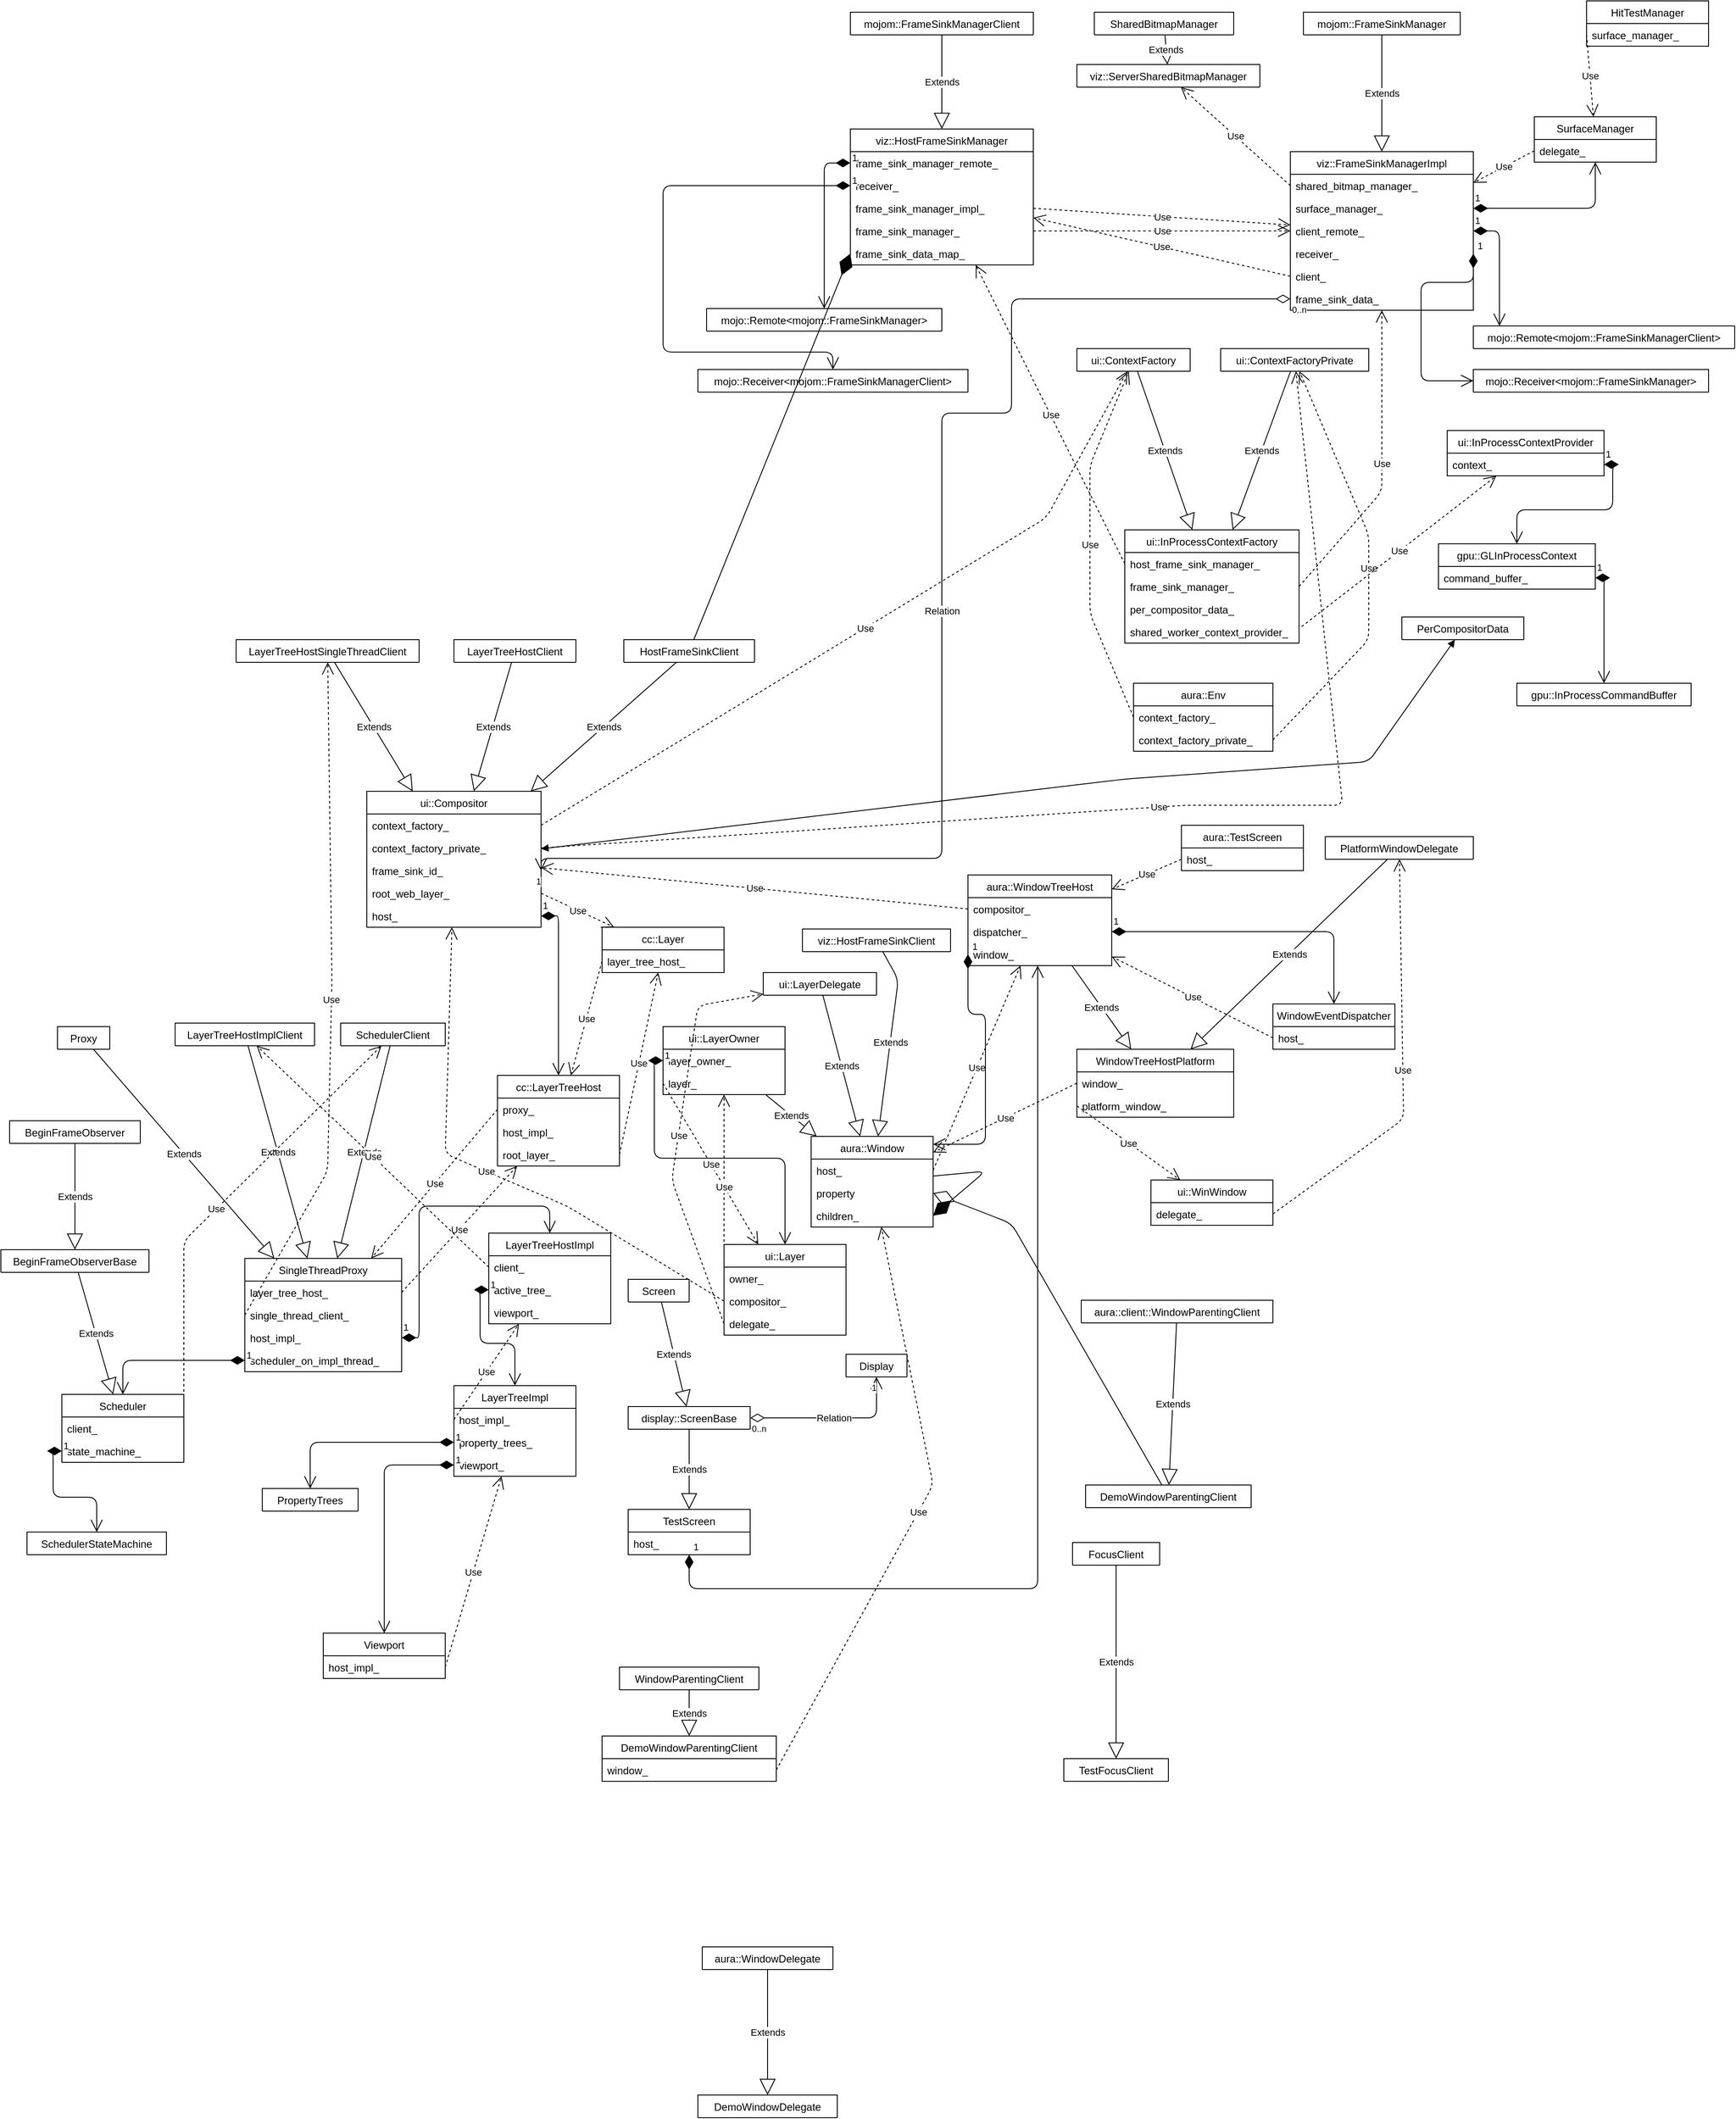 <mxfile version="12.4.2" type="device" pages="1"><diagram id="h_RpMxRDwELp9P_I8n3J" name="Page-1"><mxGraphModel dx="2786" dy="936" grid="1" gridSize="10" guides="1" tooltips="1" connect="1" arrows="1" fold="1" page="1" pageScale="1" pageWidth="850" pageHeight="1100" math="0" shadow="0"><root><mxCell id="0"/><mxCell id="1" parent="0"/><object label="viz::HostFrameSinkManager" memo="Browser side wrapper of mojom::FrameSinkManager, to be used from the UI thread. Manages frame sinks and is intended to replace all usage of FrameSinkManagerImpl." id="Hy-xhO0p39INtdDYcoDr-1"><mxCell style="swimlane;fontStyle=0;childLayout=stackLayout;horizontal=1;startSize=26;fillColor=none;horizontalStack=0;resizeParent=1;resizeParentMax=0;resizeLast=0;collapsible=1;marginBottom=0;" parent="1" vertex="1"><mxGeometry x="45" y="214" width="210" height="156" as="geometry"/></mxCell></object><mxCell id="Hy-xhO0p39INtdDYcoDr-2" value="frame_sink_manager_remote_" style="text;strokeColor=none;fillColor=none;align=left;verticalAlign=top;spacingLeft=4;spacingRight=4;overflow=hidden;rotatable=0;points=[[0,0.5],[1,0.5]];portConstraint=eastwest;" parent="Hy-xhO0p39INtdDYcoDr-1" vertex="1"><mxGeometry y="26" width="210" height="26" as="geometry"/></mxCell><mxCell id="Hy-xhO0p39INtdDYcoDr-67" value="receiver_" style="text;strokeColor=none;fillColor=none;align=left;verticalAlign=top;spacingLeft=4;spacingRight=4;overflow=hidden;rotatable=0;points=[[0,0.5],[1,0.5]];portConstraint=eastwest;" parent="Hy-xhO0p39INtdDYcoDr-1" vertex="1"><mxGeometry y="52" width="210" height="26" as="geometry"/></mxCell><mxCell id="Hy-xhO0p39INtdDYcoDr-69" value="frame_sink_manager_impl_" style="text;strokeColor=none;fillColor=none;align=left;verticalAlign=top;spacingLeft=4;spacingRight=4;overflow=hidden;rotatable=0;points=[[0,0.5],[1,0.5]];portConstraint=eastwest;" parent="Hy-xhO0p39INtdDYcoDr-1" vertex="1"><mxGeometry y="78" width="210" height="26" as="geometry"/></mxCell><mxCell id="Hy-xhO0p39INtdDYcoDr-71" value="frame_sink_manager_" style="text;strokeColor=none;fillColor=none;align=left;verticalAlign=top;spacingLeft=4;spacingRight=4;overflow=hidden;rotatable=0;points=[[0,0.5],[1,0.5]];portConstraint=eastwest;" parent="Hy-xhO0p39INtdDYcoDr-1" vertex="1"><mxGeometry y="104" width="210" height="26" as="geometry"/></mxCell><object label="frame_sink_data_map_" memo="Per CompositorFrameSink data." id="Hy-xhO0p39INtdDYcoDr-123"><mxCell style="text;strokeColor=none;fillColor=none;align=left;verticalAlign=top;spacingLeft=4;spacingRight=4;overflow=hidden;rotatable=0;points=[[0,0.5],[1,0.5]];portConstraint=eastwest;" parent="Hy-xhO0p39INtdDYcoDr-1" vertex="1"><mxGeometry y="130" width="210" height="26" as="geometry"/></mxCell></object><mxCell id="Hy-xhO0p39INtdDYcoDr-5" value="mojom::FrameSinkManagerClient" style="swimlane;fontStyle=0;childLayout=stackLayout;horizontal=1;startSize=26;fillColor=none;horizontalStack=0;resizeParent=1;resizeParentMax=0;resizeLast=0;collapsible=1;marginBottom=0;" parent="1" vertex="1" collapsed="1"><mxGeometry x="45" y="80" width="210" height="26" as="geometry"><mxRectangle x="45" y="80" width="210" height="104" as="alternateBounds"/></mxGeometry></mxCell><mxCell id="Hy-xhO0p39INtdDYcoDr-6" value="+ field: type" style="text;strokeColor=none;fillColor=none;align=left;verticalAlign=top;spacingLeft=4;spacingRight=4;overflow=hidden;rotatable=0;points=[[0,0.5],[1,0.5]];portConstraint=eastwest;" parent="Hy-xhO0p39INtdDYcoDr-5" vertex="1"><mxGeometry y="26" width="210" height="26" as="geometry"/></mxCell><mxCell id="Hy-xhO0p39INtdDYcoDr-7" value="+ field: type" style="text;strokeColor=none;fillColor=none;align=left;verticalAlign=top;spacingLeft=4;spacingRight=4;overflow=hidden;rotatable=0;points=[[0,0.5],[1,0.5]];portConstraint=eastwest;" parent="Hy-xhO0p39INtdDYcoDr-5" vertex="1"><mxGeometry y="52" width="210" height="26" as="geometry"/></mxCell><mxCell id="Hy-xhO0p39INtdDYcoDr-8" value="+ field: type" style="text;strokeColor=none;fillColor=none;align=left;verticalAlign=top;spacingLeft=4;spacingRight=4;overflow=hidden;rotatable=0;points=[[0,0.5],[1,0.5]];portConstraint=eastwest;" parent="Hy-xhO0p39INtdDYcoDr-5" vertex="1"><mxGeometry y="78" width="210" height="26" as="geometry"/></mxCell><mxCell id="Hy-xhO0p39INtdDYcoDr-10" value="Extends" style="endArrow=block;endSize=16;endFill=0;html=1;" parent="1" source="Hy-xhO0p39INtdDYcoDr-5" target="Hy-xhO0p39INtdDYcoDr-1" edge="1"><mxGeometry width="160" relative="1" as="geometry"><mxPoint x="50" y="340" as="sourcePoint"/><mxPoint x="210" y="340" as="targetPoint"/></mxGeometry></mxCell><object label="viz::ServerSharedBitmapManager" memo="A SharedBitmapManager implementation that lives in-process with the display compositor. It manages mappings from SharedBitmapId to SharedMemory segments. While the returned SharedBitmap is kept alive for a given SharedBitmapId, the backing pixels are guaranteed to remain valid." id="Hy-xhO0p39INtdDYcoDr-11"><mxCell style="swimlane;fontStyle=0;childLayout=stackLayout;horizontal=1;startSize=26;fillColor=none;horizontalStack=0;resizeParent=1;resizeParentMax=0;resizeLast=0;collapsible=1;marginBottom=0;" parent="1" vertex="1" collapsed="1"><mxGeometry x="305" y="140" width="210" height="26" as="geometry"><mxRectangle x="305" y="240" width="210" height="104" as="alternateBounds"/></mxGeometry></mxCell></object><mxCell id="Hy-xhO0p39INtdDYcoDr-12" value="+ field: type" style="text;strokeColor=none;fillColor=none;align=left;verticalAlign=top;spacingLeft=4;spacingRight=4;overflow=hidden;rotatable=0;points=[[0,0.5],[1,0.5]];portConstraint=eastwest;" parent="Hy-xhO0p39INtdDYcoDr-11" vertex="1"><mxGeometry y="26" width="210" height="26" as="geometry"/></mxCell><mxCell id="Hy-xhO0p39INtdDYcoDr-13" value="+ field: type" style="text;strokeColor=none;fillColor=none;align=left;verticalAlign=top;spacingLeft=4;spacingRight=4;overflow=hidden;rotatable=0;points=[[0,0.5],[1,0.5]];portConstraint=eastwest;" parent="Hy-xhO0p39INtdDYcoDr-11" vertex="1"><mxGeometry y="52" width="210" height="26" as="geometry"/></mxCell><mxCell id="Hy-xhO0p39INtdDYcoDr-14" value="+ field: type" style="text;strokeColor=none;fillColor=none;align=left;verticalAlign=top;spacingLeft=4;spacingRight=4;overflow=hidden;rotatable=0;points=[[0,0.5],[1,0.5]];portConstraint=eastwest;" parent="Hy-xhO0p39INtdDYcoDr-11" vertex="1"><mxGeometry y="78" width="210" height="26" as="geometry"/></mxCell><mxCell id="Hy-xhO0p39INtdDYcoDr-15" value="SharedBitmapManager" style="swimlane;fontStyle=0;childLayout=stackLayout;horizontal=1;startSize=26;fillColor=none;horizontalStack=0;resizeParent=1;resizeParentMax=0;resizeLast=0;collapsible=1;marginBottom=0;" parent="1" vertex="1" collapsed="1"><mxGeometry x="325" y="80" width="160" height="26" as="geometry"><mxRectangle x="340" y="30" width="140" height="104" as="alternateBounds"/></mxGeometry></mxCell><mxCell id="Hy-xhO0p39INtdDYcoDr-16" value="+ field: type" style="text;strokeColor=none;fillColor=none;align=left;verticalAlign=top;spacingLeft=4;spacingRight=4;overflow=hidden;rotatable=0;points=[[0,0.5],[1,0.5]];portConstraint=eastwest;" parent="Hy-xhO0p39INtdDYcoDr-15" vertex="1"><mxGeometry y="26" width="160" height="26" as="geometry"/></mxCell><mxCell id="Hy-xhO0p39INtdDYcoDr-17" value="+ field: type" style="text;strokeColor=none;fillColor=none;align=left;verticalAlign=top;spacingLeft=4;spacingRight=4;overflow=hidden;rotatable=0;points=[[0,0.5],[1,0.5]];portConstraint=eastwest;" parent="Hy-xhO0p39INtdDYcoDr-15" vertex="1"><mxGeometry y="52" width="160" height="26" as="geometry"/></mxCell><mxCell id="Hy-xhO0p39INtdDYcoDr-18" value="+ field: type" style="text;strokeColor=none;fillColor=none;align=left;verticalAlign=top;spacingLeft=4;spacingRight=4;overflow=hidden;rotatable=0;points=[[0,0.5],[1,0.5]];portConstraint=eastwest;" parent="Hy-xhO0p39INtdDYcoDr-15" vertex="1"><mxGeometry y="78" width="160" height="26" as="geometry"/></mxCell><mxCell id="Hy-xhO0p39INtdDYcoDr-19" value="Extends" style="endArrow=block;endSize=16;endFill=0;html=1;" parent="1" source="Hy-xhO0p39INtdDYcoDr-15" target="Hy-xhO0p39INtdDYcoDr-11" edge="1"><mxGeometry width="160" relative="1" as="geometry"><mxPoint x="163.556" y="144" as="sourcePoint"/><mxPoint x="161.444" y="220" as="targetPoint"/></mxGeometry></mxCell><mxCell id="Hy-xhO0p39INtdDYcoDr-20" value="mojo::Receiver&lt;mojom::FrameSinkManagerClient&gt;" style="swimlane;fontStyle=0;childLayout=stackLayout;horizontal=1;startSize=26;fillColor=none;horizontalStack=0;resizeParent=1;resizeParentMax=0;resizeLast=0;collapsible=1;marginBottom=0;" parent="1" vertex="1" collapsed="1"><mxGeometry x="-130" y="490" width="310" height="26" as="geometry"><mxRectangle x="-90" y="580" width="300" height="104" as="alternateBounds"/></mxGeometry></mxCell><mxCell id="Hy-xhO0p39INtdDYcoDr-21" value="+ field: type" style="text;strokeColor=none;fillColor=none;align=left;verticalAlign=top;spacingLeft=4;spacingRight=4;overflow=hidden;rotatable=0;points=[[0,0.5],[1,0.5]];portConstraint=eastwest;" parent="Hy-xhO0p39INtdDYcoDr-20" vertex="1"><mxGeometry y="26" width="310" height="26" as="geometry"/></mxCell><mxCell id="Hy-xhO0p39INtdDYcoDr-22" value="+ field: type" style="text;strokeColor=none;fillColor=none;align=left;verticalAlign=top;spacingLeft=4;spacingRight=4;overflow=hidden;rotatable=0;points=[[0,0.5],[1,0.5]];portConstraint=eastwest;" parent="Hy-xhO0p39INtdDYcoDr-20" vertex="1"><mxGeometry y="52" width="310" height="26" as="geometry"/></mxCell><mxCell id="Hy-xhO0p39INtdDYcoDr-23" value="+ field: type" style="text;strokeColor=none;fillColor=none;align=left;verticalAlign=top;spacingLeft=4;spacingRight=4;overflow=hidden;rotatable=0;points=[[0,0.5],[1,0.5]];portConstraint=eastwest;" parent="Hy-xhO0p39INtdDYcoDr-20" vertex="1"><mxGeometry y="78" width="310" height="26" as="geometry"/></mxCell><object label="viz::FrameSinkManagerImpl" memo="FrameSinkManagerImpl manages BeginFrame hierarchy. This is the implementation detail for FrameSinkManagerImpl." id="Hy-xhO0p39INtdDYcoDr-25"><mxCell style="swimlane;fontStyle=0;childLayout=stackLayout;horizontal=1;startSize=26;fillColor=none;horizontalStack=0;resizeParent=1;resizeParentMax=0;resizeLast=0;collapsible=1;marginBottom=0;" parent="1" vertex="1"><mxGeometry x="550" y="240" width="210" height="182" as="geometry"/></mxCell></object><mxCell id="Hy-xhO0p39INtdDYcoDr-26" value="shared_bitmap_manager_" style="text;strokeColor=none;fillColor=none;align=left;verticalAlign=top;spacingLeft=4;spacingRight=4;overflow=hidden;rotatable=0;points=[[0,0.5],[1,0.5]];portConstraint=eastwest;" parent="Hy-xhO0p39INtdDYcoDr-25" vertex="1"><mxGeometry y="26" width="210" height="26" as="geometry"/></mxCell><mxCell id="Hy-xhO0p39INtdDYcoDr-27" value="surface_manager_" style="text;strokeColor=none;fillColor=none;align=left;verticalAlign=top;spacingLeft=4;spacingRight=4;overflow=hidden;rotatable=0;points=[[0,0.5],[1,0.5]];portConstraint=eastwest;" parent="Hy-xhO0p39INtdDYcoDr-25" vertex="1"><mxGeometry y="52" width="210" height="26" as="geometry"/></mxCell><mxCell id="Hy-xhO0p39INtdDYcoDr-28" value="client_remote_" style="text;strokeColor=none;fillColor=none;align=left;verticalAlign=top;spacingLeft=4;spacingRight=4;overflow=hidden;rotatable=0;points=[[0,0.5],[1,0.5]];portConstraint=eastwest;" parent="Hy-xhO0p39INtdDYcoDr-25" vertex="1"><mxGeometry y="78" width="210" height="26" as="geometry"/></mxCell><mxCell id="Hy-xhO0p39INtdDYcoDr-55" value="receiver_" style="text;strokeColor=none;fillColor=none;align=left;verticalAlign=top;spacingLeft=4;spacingRight=4;overflow=hidden;rotatable=0;points=[[0,0.5],[1,0.5]];portConstraint=eastwest;" parent="Hy-xhO0p39INtdDYcoDr-25" vertex="1"><mxGeometry y="104" width="210" height="26" as="geometry"/></mxCell><mxCell id="Hy-xhO0p39INtdDYcoDr-73" value="client_" style="text;strokeColor=none;fillColor=none;align=left;verticalAlign=top;spacingLeft=4;spacingRight=4;overflow=hidden;rotatable=0;points=[[0,0.5],[1,0.5]];portConstraint=eastwest;" parent="Hy-xhO0p39INtdDYcoDr-25" vertex="1"><mxGeometry y="130" width="210" height="26" as="geometry"/></mxCell><object label="frame_sink_data_" memo="Contains registered frame sink ids, debug labels and synchronization labels. Map entries will be created when frame sink is registered and destroyed when frame sink is invalidated." id="Hy-xhO0p39INtdDYcoDr-130"><mxCell style="text;strokeColor=none;fillColor=none;align=left;verticalAlign=top;spacingLeft=4;spacingRight=4;overflow=hidden;rotatable=0;points=[[0,0.5],[1,0.5]];portConstraint=eastwest;" parent="Hy-xhO0p39INtdDYcoDr-25" vertex="1"><mxGeometry y="156" width="210" height="26" as="geometry"/></mxCell></object><mxCell id="Hy-xhO0p39INtdDYcoDr-29" value="mojom::FrameSinkManager" style="swimlane;fontStyle=0;childLayout=stackLayout;horizontal=1;startSize=26;fillColor=none;horizontalStack=0;resizeParent=1;resizeParentMax=0;resizeLast=0;collapsible=1;marginBottom=0;" parent="1" vertex="1" collapsed="1"><mxGeometry x="565" y="80" width="180" height="26" as="geometry"><mxRectangle x="540" y="50" width="180" height="104" as="alternateBounds"/></mxGeometry></mxCell><mxCell id="Hy-xhO0p39INtdDYcoDr-30" value="+ field: type" style="text;strokeColor=none;fillColor=none;align=left;verticalAlign=top;spacingLeft=4;spacingRight=4;overflow=hidden;rotatable=0;points=[[0,0.5],[1,0.5]];portConstraint=eastwest;" parent="Hy-xhO0p39INtdDYcoDr-29" vertex="1"><mxGeometry y="26" width="180" height="26" as="geometry"/></mxCell><mxCell id="Hy-xhO0p39INtdDYcoDr-31" value="+ field: type" style="text;strokeColor=none;fillColor=none;align=left;verticalAlign=top;spacingLeft=4;spacingRight=4;overflow=hidden;rotatable=0;points=[[0,0.5],[1,0.5]];portConstraint=eastwest;" parent="Hy-xhO0p39INtdDYcoDr-29" vertex="1"><mxGeometry y="52" width="180" height="26" as="geometry"/></mxCell><mxCell id="Hy-xhO0p39INtdDYcoDr-32" value="+ field: type" style="text;strokeColor=none;fillColor=none;align=left;verticalAlign=top;spacingLeft=4;spacingRight=4;overflow=hidden;rotatable=0;points=[[0,0.5],[1,0.5]];portConstraint=eastwest;" parent="Hy-xhO0p39INtdDYcoDr-29" vertex="1"><mxGeometry y="78" width="180" height="26" as="geometry"/></mxCell><mxCell id="Hy-xhO0p39INtdDYcoDr-33" value="Extends" style="endArrow=block;endSize=16;endFill=0;html=1;" parent="1" source="Hy-xhO0p39INtdDYcoDr-29" target="Hy-xhO0p39INtdDYcoDr-25" edge="1"><mxGeometry width="160" relative="1" as="geometry"><mxPoint x="420" y="144" as="sourcePoint"/><mxPoint x="420" y="250" as="targetPoint"/></mxGeometry></mxCell><mxCell id="Hy-xhO0p39INtdDYcoDr-34" value="Use" style="endArrow=open;endSize=12;dashed=1;html=1;exitX=0;exitY=0.5;exitDx=0;exitDy=0;" parent="1" source="Hy-xhO0p39INtdDYcoDr-26" target="Hy-xhO0p39INtdDYcoDr-11" edge="1"><mxGeometry width="160" relative="1" as="geometry"><mxPoint x="-330" y="370" as="sourcePoint"/><mxPoint x="-170" y="370" as="targetPoint"/></mxGeometry></mxCell><mxCell id="Hy-xhO0p39INtdDYcoDr-35" value="SurfaceManager" style="swimlane;fontStyle=0;childLayout=stackLayout;horizontal=1;startSize=26;fillColor=none;horizontalStack=0;resizeParent=1;resizeParentMax=0;resizeLast=0;collapsible=1;marginBottom=0;" parent="1" vertex="1"><mxGeometry x="830" y="200" width="140" height="52" as="geometry"/></mxCell><mxCell id="Hy-xhO0p39INtdDYcoDr-36" value="delegate_" style="text;strokeColor=none;fillColor=none;align=left;verticalAlign=top;spacingLeft=4;spacingRight=4;overflow=hidden;rotatable=0;points=[[0,0.5],[1,0.5]];portConstraint=eastwest;" parent="Hy-xhO0p39INtdDYcoDr-35" vertex="1"><mxGeometry y="26" width="140" height="26" as="geometry"/></mxCell><mxCell id="Hy-xhO0p39INtdDYcoDr-39" value="1" style="endArrow=open;html=1;endSize=12;startArrow=diamondThin;startSize=14;startFill=1;edgeStyle=orthogonalEdgeStyle;align=left;verticalAlign=bottom;exitX=1;exitY=0.5;exitDx=0;exitDy=0;" parent="1" source="Hy-xhO0p39INtdDYcoDr-27" target="Hy-xhO0p39INtdDYcoDr-35" edge="1"><mxGeometry x="-1" y="3" relative="1" as="geometry"><mxPoint x="170" y="420" as="sourcePoint"/><mxPoint x="330" y="420" as="targetPoint"/></mxGeometry></mxCell><mxCell id="Hy-xhO0p39INtdDYcoDr-40" value="HitTestManager" style="swimlane;fontStyle=0;childLayout=stackLayout;horizontal=1;startSize=26;fillColor=none;horizontalStack=0;resizeParent=1;resizeParentMax=0;resizeLast=0;collapsible=1;marginBottom=0;" parent="1" vertex="1"><mxGeometry x="890" y="67" width="140" height="52" as="geometry"/></mxCell><mxCell id="Hy-xhO0p39INtdDYcoDr-41" value="surface_manager_" style="text;strokeColor=none;fillColor=none;align=left;verticalAlign=top;spacingLeft=4;spacingRight=4;overflow=hidden;rotatable=0;points=[[0,0.5],[1,0.5]];portConstraint=eastwest;" parent="Hy-xhO0p39INtdDYcoDr-40" vertex="1"><mxGeometry y="26" width="140" height="26" as="geometry"/></mxCell><mxCell id="Hy-xhO0p39INtdDYcoDr-44" value="Use" style="endArrow=open;endSize=12;dashed=1;html=1;exitX=0;exitY=0.5;exitDx=0;exitDy=0;" parent="1" source="Hy-xhO0p39INtdDYcoDr-36" target="Hy-xhO0p39INtdDYcoDr-25" edge="1"><mxGeometry width="160" relative="1" as="geometry"><mxPoint x="170" y="420" as="sourcePoint"/><mxPoint x="330" y="420" as="targetPoint"/></mxGeometry></mxCell><mxCell id="Hy-xhO0p39INtdDYcoDr-45" value="Use" style="endArrow=open;endSize=12;dashed=1;html=1;exitX=0;exitY=0.5;exitDx=0;exitDy=0;" parent="1" source="Hy-xhO0p39INtdDYcoDr-41" target="Hy-xhO0p39INtdDYcoDr-35" edge="1"><mxGeometry width="160" relative="1" as="geometry"><mxPoint x="840" y="339" as="sourcePoint"/><mxPoint x="770" y="324.2" as="targetPoint"/></mxGeometry></mxCell><mxCell id="Hy-xhO0p39INtdDYcoDr-46" value="mojo::Remote&lt;mojom::FrameSinkManagerClient&gt;" style="swimlane;fontStyle=0;childLayout=stackLayout;horizontal=1;startSize=26;fillColor=none;horizontalStack=0;resizeParent=1;resizeParentMax=0;resizeLast=0;collapsible=1;marginBottom=0;" parent="1" vertex="1" collapsed="1"><mxGeometry x="760" y="440" width="300" height="26" as="geometry"><mxRectangle x="760" y="440" width="310" height="104" as="alternateBounds"/></mxGeometry></mxCell><mxCell id="Hy-xhO0p39INtdDYcoDr-47" value="+ field: type" style="text;strokeColor=none;fillColor=none;align=left;verticalAlign=top;spacingLeft=4;spacingRight=4;overflow=hidden;rotatable=0;points=[[0,0.5],[1,0.5]];portConstraint=eastwest;" parent="Hy-xhO0p39INtdDYcoDr-46" vertex="1"><mxGeometry y="26" width="300" height="26" as="geometry"/></mxCell><mxCell id="Hy-xhO0p39INtdDYcoDr-48" value="+ field: type" style="text;strokeColor=none;fillColor=none;align=left;verticalAlign=top;spacingLeft=4;spacingRight=4;overflow=hidden;rotatable=0;points=[[0,0.5],[1,0.5]];portConstraint=eastwest;" parent="Hy-xhO0p39INtdDYcoDr-46" vertex="1"><mxGeometry y="52" width="300" height="26" as="geometry"/></mxCell><mxCell id="Hy-xhO0p39INtdDYcoDr-49" value="+ field: type" style="text;strokeColor=none;fillColor=none;align=left;verticalAlign=top;spacingLeft=4;spacingRight=4;overflow=hidden;rotatable=0;points=[[0,0.5],[1,0.5]];portConstraint=eastwest;" parent="Hy-xhO0p39INtdDYcoDr-46" vertex="1"><mxGeometry y="78" width="300" height="26" as="geometry"/></mxCell><mxCell id="Hy-xhO0p39INtdDYcoDr-50" value="1" style="endArrow=open;html=1;endSize=12;startArrow=diamondThin;startSize=14;startFill=1;edgeStyle=orthogonalEdgeStyle;align=left;verticalAlign=bottom;exitX=1;exitY=0.5;exitDx=0;exitDy=0;" parent="1" source="Hy-xhO0p39INtdDYcoDr-28" target="Hy-xhO0p39INtdDYcoDr-46" edge="1"><mxGeometry x="-1" y="3" relative="1" as="geometry"><mxPoint x="770" y="315" as="sourcePoint"/><mxPoint x="840" y="352" as="targetPoint"/><Array as="points"><mxPoint x="790" y="331"/></Array></mxGeometry></mxCell><mxCell id="Hy-xhO0p39INtdDYcoDr-51" value="mojo::Receiver&lt;mojom::FrameSinkManager&gt;" style="swimlane;fontStyle=0;childLayout=stackLayout;horizontal=1;startSize=26;fillColor=none;horizontalStack=0;resizeParent=1;resizeParentMax=0;resizeLast=0;collapsible=1;marginBottom=0;" parent="1" vertex="1" collapsed="1"><mxGeometry x="760" y="490" width="270" height="26" as="geometry"><mxRectangle x="760" y="570" width="300" height="104" as="alternateBounds"/></mxGeometry></mxCell><mxCell id="Hy-xhO0p39INtdDYcoDr-52" value="+ field: type" style="text;strokeColor=none;fillColor=none;align=left;verticalAlign=top;spacingLeft=4;spacingRight=4;overflow=hidden;rotatable=0;points=[[0,0.5],[1,0.5]];portConstraint=eastwest;" parent="Hy-xhO0p39INtdDYcoDr-51" vertex="1"><mxGeometry y="26" width="270" height="26" as="geometry"/></mxCell><mxCell id="Hy-xhO0p39INtdDYcoDr-53" value="+ field: type" style="text;strokeColor=none;fillColor=none;align=left;verticalAlign=top;spacingLeft=4;spacingRight=4;overflow=hidden;rotatable=0;points=[[0,0.5],[1,0.5]];portConstraint=eastwest;" parent="Hy-xhO0p39INtdDYcoDr-51" vertex="1"><mxGeometry y="52" width="270" height="26" as="geometry"/></mxCell><mxCell id="Hy-xhO0p39INtdDYcoDr-54" value="+ field: type" style="text;strokeColor=none;fillColor=none;align=left;verticalAlign=top;spacingLeft=4;spacingRight=4;overflow=hidden;rotatable=0;points=[[0,0.5],[1,0.5]];portConstraint=eastwest;" parent="Hy-xhO0p39INtdDYcoDr-51" vertex="1"><mxGeometry y="78" width="270" height="26" as="geometry"/></mxCell><mxCell id="Hy-xhO0p39INtdDYcoDr-56" value="1" style="endArrow=open;html=1;endSize=12;startArrow=diamondThin;startSize=14;startFill=1;edgeStyle=orthogonalEdgeStyle;align=left;verticalAlign=bottom;exitX=1;exitY=0.5;exitDx=0;exitDy=0;" parent="1" source="Hy-xhO0p39INtdDYcoDr-55" target="Hy-xhO0p39INtdDYcoDr-51" edge="1"><mxGeometry x="-1" y="3" relative="1" as="geometry"><mxPoint x="770" y="341" as="sourcePoint"/><mxPoint x="800" y="450" as="targetPoint"/><Array as="points"><mxPoint x="760" y="390"/><mxPoint x="700" y="390"/><mxPoint x="700" y="503"/></Array></mxGeometry></mxCell><mxCell id="Hy-xhO0p39INtdDYcoDr-61" value="mojo::Remote&lt;mojom::FrameSinkManager&gt;" style="swimlane;fontStyle=0;childLayout=stackLayout;horizontal=1;startSize=26;fillColor=none;horizontalStack=0;resizeParent=1;resizeParentMax=0;resizeLast=0;collapsible=1;marginBottom=0;" parent="1" vertex="1" collapsed="1"><mxGeometry x="-120" y="420" width="270" height="26" as="geometry"><mxRectangle x="-120" y="420" width="240" height="104" as="alternateBounds"/></mxGeometry></mxCell><mxCell id="Hy-xhO0p39INtdDYcoDr-62" value="+ field: type" style="text;strokeColor=none;fillColor=none;align=left;verticalAlign=top;spacingLeft=4;spacingRight=4;overflow=hidden;rotatable=0;points=[[0,0.5],[1,0.5]];portConstraint=eastwest;" parent="Hy-xhO0p39INtdDYcoDr-61" vertex="1"><mxGeometry y="26" width="270" height="26" as="geometry"/></mxCell><mxCell id="Hy-xhO0p39INtdDYcoDr-63" value="+ field: type" style="text;strokeColor=none;fillColor=none;align=left;verticalAlign=top;spacingLeft=4;spacingRight=4;overflow=hidden;rotatable=0;points=[[0,0.5],[1,0.5]];portConstraint=eastwest;" parent="Hy-xhO0p39INtdDYcoDr-61" vertex="1"><mxGeometry y="52" width="270" height="26" as="geometry"/></mxCell><mxCell id="Hy-xhO0p39INtdDYcoDr-64" value="+ field: type" style="text;strokeColor=none;fillColor=none;align=left;verticalAlign=top;spacingLeft=4;spacingRight=4;overflow=hidden;rotatable=0;points=[[0,0.5],[1,0.5]];portConstraint=eastwest;" parent="Hy-xhO0p39INtdDYcoDr-61" vertex="1"><mxGeometry y="78" width="270" height="26" as="geometry"/></mxCell><mxCell id="Hy-xhO0p39INtdDYcoDr-66" value="1" style="endArrow=open;html=1;endSize=12;startArrow=diamondThin;startSize=14;startFill=1;edgeStyle=orthogonalEdgeStyle;align=left;verticalAlign=bottom;exitX=0;exitY=0.5;exitDx=0;exitDy=0;" parent="1" source="Hy-xhO0p39INtdDYcoDr-67" target="Hy-xhO0p39INtdDYcoDr-20" edge="1"><mxGeometry x="-1" y="3" relative="1" as="geometry"><mxPoint x="240" y="275" as="sourcePoint"/><mxPoint x="770" y="632" as="targetPoint"/><Array as="points"><mxPoint x="-170" y="279"/><mxPoint x="-170" y="470"/><mxPoint x="25" y="470"/></Array></mxGeometry></mxCell><mxCell id="Hy-xhO0p39INtdDYcoDr-68" value="1" style="endArrow=open;html=1;endSize=12;startArrow=diamondThin;startSize=14;startFill=1;edgeStyle=orthogonalEdgeStyle;align=left;verticalAlign=bottom;exitX=0;exitY=0.5;exitDx=0;exitDy=0;" parent="1" source="Hy-xhO0p39INtdDYcoDr-2" target="Hy-xhO0p39INtdDYcoDr-61" edge="1"><mxGeometry x="-1" y="3" relative="1" as="geometry"><mxPoint x="250" y="285" as="sourcePoint"/><mxPoint x="220" y="642" as="targetPoint"/></mxGeometry></mxCell><object label="Use" memo="SetLocalManager" id="Hy-xhO0p39INtdDYcoDr-70"><mxCell style="endArrow=open;endSize=12;dashed=1;html=1;exitX=1;exitY=0.5;exitDx=0;exitDy=0;" parent="1" source="Hy-xhO0p39INtdDYcoDr-69" target="Hy-xhO0p39INtdDYcoDr-25" edge="1"><mxGeometry width="160" relative="1" as="geometry"><mxPoint x="840" y="339" as="sourcePoint"/><mxPoint x="770" y="329.4" as="targetPoint"/></mxGeometry></mxCell></object><object label="Use" memo="SetLocalManager" id="Hy-xhO0p39INtdDYcoDr-72"><mxCell style="endArrow=open;endSize=12;dashed=1;html=1;exitX=1;exitY=0.5;exitDx=0;exitDy=0;" parent="1" source="Hy-xhO0p39INtdDYcoDr-71" target="Hy-xhO0p39INtdDYcoDr-25" edge="1"><mxGeometry width="160" relative="1" as="geometry"><mxPoint x="250" y="311" as="sourcePoint"/><mxPoint x="560" y="263.721" as="targetPoint"/></mxGeometry></mxCell></object><object label="Use" memo="SetLocalClient" id="Hy-xhO0p39INtdDYcoDr-74"><mxCell style="endArrow=open;endSize=12;dashed=1;html=1;exitX=0;exitY=0.5;exitDx=0;exitDy=0;" parent="1" source="Hy-xhO0p39INtdDYcoDr-73" target="Hy-xhO0p39INtdDYcoDr-1" edge="1"><mxGeometry width="160" relative="1" as="geometry"><mxPoint x="840" y="339" as="sourcePoint"/><mxPoint x="770" y="334.6" as="targetPoint"/></mxGeometry></mxCell></object><mxCell id="Hy-xhO0p39INtdDYcoDr-75" value="ui::InProcessContextFactory" style="swimlane;fontStyle=0;childLayout=stackLayout;horizontal=1;startSize=26;fillColor=none;horizontalStack=0;resizeParent=1;resizeParentMax=0;resizeLast=0;collapsible=1;marginBottom=0;" parent="1" vertex="1"><mxGeometry x="360" y="674" width="200" height="130" as="geometry"/></mxCell><mxCell id="Hy-xhO0p39INtdDYcoDr-76" value="host_frame_sink_manager_" style="text;strokeColor=none;fillColor=none;align=left;verticalAlign=top;spacingLeft=4;spacingRight=4;overflow=hidden;rotatable=0;points=[[0,0.5],[1,0.5]];portConstraint=eastwest;" parent="Hy-xhO0p39INtdDYcoDr-75" vertex="1"><mxGeometry y="26" width="200" height="26" as="geometry"/></mxCell><mxCell id="Hy-xhO0p39INtdDYcoDr-77" value="frame_sink_manager_" style="text;strokeColor=none;fillColor=none;align=left;verticalAlign=top;spacingLeft=4;spacingRight=4;overflow=hidden;rotatable=0;points=[[0,0.5],[1,0.5]];portConstraint=eastwest;" parent="Hy-xhO0p39INtdDYcoDr-75" vertex="1"><mxGeometry y="52" width="200" height="26" as="geometry"/></mxCell><mxCell id="Hy-xhO0p39INtdDYcoDr-78" value="per_compositor_data_" style="text;strokeColor=none;fillColor=none;align=left;verticalAlign=top;spacingLeft=4;spacingRight=4;overflow=hidden;rotatable=0;points=[[0,0.5],[1,0.5]];portConstraint=eastwest;" parent="Hy-xhO0p39INtdDYcoDr-75" vertex="1"><mxGeometry y="78" width="200" height="26" as="geometry"/></mxCell><mxCell id="mf1FuKnV2PmQ5zvzLMWm-1" value="shared_worker_context_provider_" style="text;strokeColor=none;fillColor=none;align=left;verticalAlign=top;spacingLeft=4;spacingRight=4;overflow=hidden;rotatable=0;points=[[0,0.5],[1,0.5]];portConstraint=eastwest;" parent="Hy-xhO0p39INtdDYcoDr-75" vertex="1"><mxGeometry y="104" width="200" height="26" as="geometry"/></mxCell><object label="ui::ContextFactory" memo="This class abstracts the creation of the 3D context for the compositor. It is a global object." id="Hy-xhO0p39INtdDYcoDr-79"><mxCell style="swimlane;fontStyle=0;childLayout=stackLayout;horizontal=1;startSize=26;fillColor=none;horizontalStack=0;resizeParent=1;resizeParentMax=0;resizeLast=0;collapsible=1;marginBottom=0;" parent="1" vertex="1" collapsed="1"><mxGeometry x="305" y="466" width="130" height="26" as="geometry"><mxRectangle x="305" y="466" width="140" height="104" as="alternateBounds"/></mxGeometry></mxCell></object><mxCell id="Hy-xhO0p39INtdDYcoDr-80" value="+ field: type" style="text;strokeColor=none;fillColor=none;align=left;verticalAlign=top;spacingLeft=4;spacingRight=4;overflow=hidden;rotatable=0;points=[[0,0.5],[1,0.5]];portConstraint=eastwest;" parent="Hy-xhO0p39INtdDYcoDr-79" vertex="1"><mxGeometry y="26" width="130" height="26" as="geometry"/></mxCell><mxCell id="Hy-xhO0p39INtdDYcoDr-81" value="+ field: type" style="text;strokeColor=none;fillColor=none;align=left;verticalAlign=top;spacingLeft=4;spacingRight=4;overflow=hidden;rotatable=0;points=[[0,0.5],[1,0.5]];portConstraint=eastwest;" parent="Hy-xhO0p39INtdDYcoDr-79" vertex="1"><mxGeometry y="52" width="130" height="26" as="geometry"/></mxCell><mxCell id="Hy-xhO0p39INtdDYcoDr-82" value="+ field: type" style="text;strokeColor=none;fillColor=none;align=left;verticalAlign=top;spacingLeft=4;spacingRight=4;overflow=hidden;rotatable=0;points=[[0,0.5],[1,0.5]];portConstraint=eastwest;" parent="Hy-xhO0p39INtdDYcoDr-79" vertex="1"><mxGeometry y="78" width="130" height="26" as="geometry"/></mxCell><mxCell id="Hy-xhO0p39INtdDYcoDr-83" value="Extends" style="endArrow=block;endSize=16;endFill=0;html=1;" parent="1" source="Hy-xhO0p39INtdDYcoDr-79" target="Hy-xhO0p39INtdDYcoDr-75" edge="1"><mxGeometry width="160" relative="1" as="geometry"><mxPoint x="-120" y="750" as="sourcePoint"/><mxPoint x="40" y="750" as="targetPoint"/></mxGeometry></mxCell><object label="ui::ContextFactoryPrivate" memo=" This is privileged interface to the compositor. It is a global object." id="Hy-xhO0p39INtdDYcoDr-84"><mxCell style="swimlane;fontStyle=0;childLayout=stackLayout;horizontal=1;startSize=26;fillColor=none;horizontalStack=0;resizeParent=1;resizeParentMax=0;resizeLast=0;collapsible=1;marginBottom=0;" parent="1" vertex="1" collapsed="1"><mxGeometry x="470" y="466" width="170" height="26" as="geometry"><mxRectangle x="470" y="466" width="170" height="104" as="alternateBounds"/></mxGeometry></mxCell></object><mxCell id="Hy-xhO0p39INtdDYcoDr-85" value="+ field: type" style="text;strokeColor=none;fillColor=none;align=left;verticalAlign=top;spacingLeft=4;spacingRight=4;overflow=hidden;rotatable=0;points=[[0,0.5],[1,0.5]];portConstraint=eastwest;" parent="Hy-xhO0p39INtdDYcoDr-84" vertex="1"><mxGeometry y="26" width="170" height="26" as="geometry"/></mxCell><mxCell id="Hy-xhO0p39INtdDYcoDr-86" value="+ field: type" style="text;strokeColor=none;fillColor=none;align=left;verticalAlign=top;spacingLeft=4;spacingRight=4;overflow=hidden;rotatable=0;points=[[0,0.5],[1,0.5]];portConstraint=eastwest;" parent="Hy-xhO0p39INtdDYcoDr-84" vertex="1"><mxGeometry y="52" width="170" height="26" as="geometry"/></mxCell><mxCell id="Hy-xhO0p39INtdDYcoDr-87" value="+ field: type" style="text;strokeColor=none;fillColor=none;align=left;verticalAlign=top;spacingLeft=4;spacingRight=4;overflow=hidden;rotatable=0;points=[[0,0.5],[1,0.5]];portConstraint=eastwest;" parent="Hy-xhO0p39INtdDYcoDr-84" vertex="1"><mxGeometry y="78" width="170" height="26" as="geometry"/></mxCell><mxCell id="Hy-xhO0p39INtdDYcoDr-88" value="Extends" style="endArrow=block;endSize=16;endFill=0;html=1;" parent="1" source="Hy-xhO0p39INtdDYcoDr-84" target="Hy-xhO0p39INtdDYcoDr-75" edge="1"><mxGeometry width="160" relative="1" as="geometry"><mxPoint x="403.571" y="580" as="sourcePoint"/><mxPoint x="421.429" y="630" as="targetPoint"/></mxGeometry></mxCell><mxCell id="Hy-xhO0p39INtdDYcoDr-89" value="Use" style="endArrow=open;endSize=12;dashed=1;html=1;exitX=0;exitY=0.5;exitDx=0;exitDy=0;" parent="1" source="Hy-xhO0p39INtdDYcoDr-76" target="Hy-xhO0p39INtdDYcoDr-1" edge="1"><mxGeometry width="160" relative="1" as="geometry"><mxPoint x="840" y="339" as="sourcePoint"/><mxPoint x="770" y="334.6" as="targetPoint"/></mxGeometry></mxCell><mxCell id="Hy-xhO0p39INtdDYcoDr-90" value="Use" style="endArrow=open;endSize=12;dashed=1;html=1;exitX=1;exitY=0.5;exitDx=0;exitDy=0;" parent="1" source="Hy-xhO0p39INtdDYcoDr-77" target="Hy-xhO0p39INtdDYcoDr-25" edge="1"><mxGeometry width="160" relative="1" as="geometry"><mxPoint x="370" y="723" as="sourcePoint"/><mxPoint x="191.164" y="350" as="targetPoint"/><Array as="points"><mxPoint x="655" y="630"/></Array></mxGeometry></mxCell><object label="aura::Env" memo="A singleton object that tracks general state within Aura." placeholders="1" id="Hy-xhO0p39INtdDYcoDr-91"><mxCell style="swimlane;fontStyle=0;childLayout=stackLayout;horizontal=1;startSize=26;fillColor=none;horizontalStack=0;resizeParent=1;resizeParentMax=0;resizeLast=0;collapsible=1;marginBottom=0;" parent="1" vertex="1"><mxGeometry x="370" y="850" width="160" height="78" as="geometry"/></mxCell></object><mxCell id="Hy-xhO0p39INtdDYcoDr-92" value="context_factory_" style="text;strokeColor=none;fillColor=none;align=left;verticalAlign=top;spacingLeft=4;spacingRight=4;overflow=hidden;rotatable=0;points=[[0,0.5],[1,0.5]];portConstraint=eastwest;" parent="Hy-xhO0p39INtdDYcoDr-91" vertex="1"><mxGeometry y="26" width="160" height="26" as="geometry"/></mxCell><mxCell id="Hy-xhO0p39INtdDYcoDr-93" value="context_factory_private_" style="text;strokeColor=none;fillColor=none;align=left;verticalAlign=top;spacingLeft=4;spacingRight=4;overflow=hidden;rotatable=0;points=[[0,0.5],[1,0.5]];portConstraint=eastwest;" parent="Hy-xhO0p39INtdDYcoDr-91" vertex="1"><mxGeometry y="52" width="160" height="26" as="geometry"/></mxCell><mxCell id="Hy-xhO0p39INtdDYcoDr-95" value="Use" style="endArrow=open;endSize=12;dashed=1;html=1;exitX=0;exitY=0.5;exitDx=0;exitDy=0;" parent="1" source="Hy-xhO0p39INtdDYcoDr-92" target="Hy-xhO0p39INtdDYcoDr-79" edge="1"><mxGeometry width="160" relative="1" as="geometry"><mxPoint x="570" y="749" as="sourcePoint"/><mxPoint x="665" y="406" as="targetPoint"/><Array as="points"><mxPoint x="320" y="770"/><mxPoint x="320" y="600"/></Array></mxGeometry></mxCell><mxCell id="Hy-xhO0p39INtdDYcoDr-96" value="Use" style="endArrow=open;endSize=12;dashed=1;html=1;exitX=1;exitY=0.5;exitDx=0;exitDy=0;" parent="1" source="Hy-xhO0p39INtdDYcoDr-93" target="Hy-xhO0p39INtdDYcoDr-84" edge="1"><mxGeometry width="160" relative="1" as="geometry"><mxPoint x="400" y="919" as="sourcePoint"/><mxPoint x="350.122" y="580" as="targetPoint"/><Array as="points"><mxPoint x="640" y="800"/><mxPoint x="640" y="680"/></Array></mxGeometry></mxCell><mxCell id="Hy-xhO0p39INtdDYcoDr-97" value="aura::TestScreen" style="swimlane;fontStyle=0;childLayout=stackLayout;horizontal=1;startSize=26;fillColor=none;horizontalStack=0;resizeParent=1;resizeParentMax=0;resizeLast=0;collapsible=1;marginBottom=0;" parent="1" vertex="1"><mxGeometry x="425" y="1013" width="140" height="52" as="geometry"/></mxCell><mxCell id="Hy-xhO0p39INtdDYcoDr-98" value="host_" style="text;strokeColor=none;fillColor=none;align=left;verticalAlign=top;spacingLeft=4;spacingRight=4;overflow=hidden;rotatable=0;points=[[0,0.5],[1,0.5]];portConstraint=eastwest;" parent="Hy-xhO0p39INtdDYcoDr-97" vertex="1"><mxGeometry y="26" width="140" height="26" as="geometry"/></mxCell><object label="aura::WindowTreeHost" memo="WindowTreeHost bridges between a native window and the embedded RootWindow. It provides the accelerated widget and maps events from the native os to aura." id="Hy-xhO0p39INtdDYcoDr-101"><mxCell style="swimlane;fontStyle=0;childLayout=stackLayout;horizontal=1;startSize=26;fillColor=none;horizontalStack=0;resizeParent=1;resizeParentMax=0;resizeLast=0;collapsible=1;marginBottom=0;" parent="1" vertex="1"><mxGeometry x="180" y="1070" width="165" height="104" as="geometry"/></mxCell></object><mxCell id="Hy-xhO0p39INtdDYcoDr-102" value="compositor_" style="text;strokeColor=none;fillColor=none;align=left;verticalAlign=top;spacingLeft=4;spacingRight=4;overflow=hidden;rotatable=0;points=[[0,0.5],[1,0.5]];portConstraint=eastwest;" parent="Hy-xhO0p39INtdDYcoDr-101" vertex="1"><mxGeometry y="26" width="165" height="26" as="geometry"/></mxCell><mxCell id="Hy-xhO0p39INtdDYcoDr-269" value="dispatcher_" style="text;strokeColor=none;fillColor=none;align=left;verticalAlign=top;spacingLeft=4;spacingRight=4;overflow=hidden;rotatable=0;points=[[0,0.5],[1,0.5]];portConstraint=eastwest;" parent="Hy-xhO0p39INtdDYcoDr-101" vertex="1"><mxGeometry y="52" width="165" height="26" as="geometry"/></mxCell><mxCell id="Hy-xhO0p39INtdDYcoDr-271" value="window_" style="text;strokeColor=none;fillColor=none;align=left;verticalAlign=top;spacingLeft=4;spacingRight=4;overflow=hidden;rotatable=0;points=[[0,0.5],[1,0.5]];portConstraint=eastwest;" parent="Hy-xhO0p39INtdDYcoDr-101" vertex="1"><mxGeometry y="78" width="165" height="26" as="geometry"/></mxCell><mxCell id="Hy-xhO0p39INtdDYcoDr-105" value="Use" style="endArrow=open;endSize=12;dashed=1;html=1;exitX=0;exitY=0.5;exitDx=0;exitDy=0;" parent="1" source="Hy-xhO0p39INtdDYcoDr-98" target="Hy-xhO0p39INtdDYcoDr-101" edge="1"><mxGeometry width="160" relative="1" as="geometry"><mxPoint x="400" y="919" as="sourcePoint"/><mxPoint x="350.122" y="580" as="targetPoint"/></mxGeometry></mxCell><object label="aura::Window" memo="Aura window implementation. Interesting events are sent to the WindowDelegate." id="Hy-xhO0p39INtdDYcoDr-106"><mxCell style="swimlane;fontStyle=0;childLayout=stackLayout;horizontal=1;startSize=26;fillColor=none;horizontalStack=0;resizeParent=1;resizeParentMax=0;resizeLast=0;collapsible=1;marginBottom=0;" parent="1" vertex="1"><mxGeometry y="1370" width="140" height="104" as="geometry"/></mxCell></object><mxCell id="Hy-xhO0p39INtdDYcoDr-107" value="host_" style="text;strokeColor=none;fillColor=none;align=left;verticalAlign=top;spacingLeft=4;spacingRight=4;overflow=hidden;rotatable=0;points=[[0,0.5],[1,0.5]];portConstraint=eastwest;" parent="Hy-xhO0p39INtdDYcoDr-106" vertex="1"><mxGeometry y="26" width="140" height="26" as="geometry"/></mxCell><mxCell id="Hy-xhO0p39INtdDYcoDr-108" value="property" style="text;strokeColor=none;fillColor=none;align=left;verticalAlign=top;spacingLeft=4;spacingRight=4;overflow=hidden;rotatable=0;points=[[0,0.5],[1,0.5]];portConstraint=eastwest;" parent="Hy-xhO0p39INtdDYcoDr-106" vertex="1"><mxGeometry y="52" width="140" height="26" as="geometry"/></mxCell><mxCell id="uaUyzK2hHda52oK3FfWD-21" value="children_" style="text;strokeColor=none;fillColor=none;align=left;verticalAlign=top;spacingLeft=4;spacingRight=4;overflow=hidden;rotatable=0;points=[[0,0.5],[1,0.5]];portConstraint=eastwest;" parent="Hy-xhO0p39INtdDYcoDr-106" vertex="1"><mxGeometry y="78" width="140" height="26" as="geometry"/></mxCell><mxCell id="uaUyzK2hHda52oK3FfWD-22" value="" style="endArrow=diamondThin;endFill=1;endSize=24;html=1;entryX=1;entryY=0.5;entryDx=0;entryDy=0;" parent="Hy-xhO0p39INtdDYcoDr-106" source="Hy-xhO0p39INtdDYcoDr-106" target="uaUyzK2hHda52oK3FfWD-21" edge="1"><mxGeometry width="160" relative="1" as="geometry"><mxPoint x="75" y="159" as="sourcePoint"/><mxPoint x="235" y="159" as="targetPoint"/><Array as="points"><mxPoint x="200" y="40"/></Array></mxGeometry></mxCell><mxCell id="Hy-xhO0p39INtdDYcoDr-110" value="WindowTreeHostPlatform" style="swimlane;fontStyle=0;childLayout=stackLayout;horizontal=1;startSize=26;fillColor=none;horizontalStack=0;resizeParent=1;resizeParentMax=0;resizeLast=0;collapsible=1;marginBottom=0;" parent="1" vertex="1"><mxGeometry x="305" y="1270" width="180" height="78" as="geometry"/></mxCell><mxCell id="Hy-xhO0p39INtdDYcoDr-111" value="window_" style="text;strokeColor=none;fillColor=none;align=left;verticalAlign=top;spacingLeft=4;spacingRight=4;overflow=hidden;rotatable=0;points=[[0,0.5],[1,0.5]];portConstraint=eastwest;" parent="Hy-xhO0p39INtdDYcoDr-110" vertex="1"><mxGeometry y="26" width="180" height="26" as="geometry"/></mxCell><mxCell id="Hy-xhO0p39INtdDYcoDr-112" value="platform_window_" style="text;strokeColor=none;fillColor=none;align=left;verticalAlign=top;spacingLeft=4;spacingRight=4;overflow=hidden;rotatable=0;points=[[0,0.5],[1,0.5]];portConstraint=eastwest;" parent="Hy-xhO0p39INtdDYcoDr-110" vertex="1"><mxGeometry y="52" width="180" height="26" as="geometry"/></mxCell><mxCell id="Hy-xhO0p39INtdDYcoDr-114" value="Extends" style="endArrow=block;endSize=16;endFill=0;html=1;" parent="1" source="Hy-xhO0p39INtdDYcoDr-101" target="Hy-xhO0p39INtdDYcoDr-110" edge="1"><mxGeometry width="160" relative="1" as="geometry"><mxPoint x="406.25" y="580" as="sourcePoint"/><mxPoint x="448.75" y="684" as="targetPoint"/></mxGeometry></mxCell><mxCell id="Hy-xhO0p39INtdDYcoDr-115" value="Use" style="endArrow=open;endSize=12;dashed=1;html=1;exitX=0;exitY=0.5;exitDx=0;exitDy=0;" parent="1" source="Hy-xhO0p39INtdDYcoDr-111" target="Hy-xhO0p39INtdDYcoDr-106" edge="1"><mxGeometry width="160" relative="1" as="geometry"><mxPoint x="390" y="1079" as="sourcePoint"/><mxPoint x="317.778" y="1110" as="targetPoint"/><Array as="points"/></mxGeometry></mxCell><object label="ui::Compositor" memo="Compositor object to take care of GPU painting. A Browser compositor object is responsible for generating the final displayable form of pixels comprising a single widget's contents. It draws an appropriately transformed texture for each transformed view in the widget's view hierarchy." id="Hy-xhO0p39INtdDYcoDr-116"><mxCell style="swimlane;fontStyle=0;childLayout=stackLayout;horizontal=1;startSize=26;fillColor=none;horizontalStack=0;resizeParent=1;resizeParentMax=0;resizeLast=0;collapsible=1;marginBottom=0;" parent="1" vertex="1"><mxGeometry x="-510" y="974" width="200" height="156" as="geometry"/></mxCell></object><mxCell id="Hy-xhO0p39INtdDYcoDr-117" value="context_factory_" style="text;strokeColor=none;fillColor=none;align=left;verticalAlign=top;spacingLeft=4;spacingRight=4;overflow=hidden;rotatable=0;points=[[0,0.5],[1,0.5]];portConstraint=eastwest;" parent="Hy-xhO0p39INtdDYcoDr-116" vertex="1"><mxGeometry y="26" width="200" height="26" as="geometry"/></mxCell><mxCell id="Hy-xhO0p39INtdDYcoDr-118" value="context_factory_private_" style="text;strokeColor=none;fillColor=none;align=left;verticalAlign=top;spacingLeft=4;spacingRight=4;overflow=hidden;rotatable=0;points=[[0,0.5],[1,0.5]];portConstraint=eastwest;" parent="Hy-xhO0p39INtdDYcoDr-116" vertex="1"><mxGeometry y="52" width="200" height="26" as="geometry"/></mxCell><mxCell id="Hy-xhO0p39INtdDYcoDr-119" value="frame_sink_id_" style="text;strokeColor=none;fillColor=none;align=left;verticalAlign=top;spacingLeft=4;spacingRight=4;overflow=hidden;rotatable=0;points=[[0,0.5],[1,0.5]];portConstraint=eastwest;" parent="Hy-xhO0p39INtdDYcoDr-116" vertex="1"><mxGeometry y="78" width="200" height="26" as="geometry"/></mxCell><mxCell id="Hy-xhO0p39INtdDYcoDr-134" value="root_web_layer_" style="text;strokeColor=none;fillColor=none;align=left;verticalAlign=top;spacingLeft=4;spacingRight=4;overflow=hidden;rotatable=0;points=[[0,0.5],[1,0.5]];portConstraint=eastwest;" parent="Hy-xhO0p39INtdDYcoDr-116" vertex="1"><mxGeometry y="104" width="200" height="26" as="geometry"/></mxCell><mxCell id="Hy-xhO0p39INtdDYcoDr-144" value="host_" style="text;strokeColor=none;fillColor=none;align=left;verticalAlign=top;spacingLeft=4;spacingRight=4;overflow=hidden;rotatable=0;points=[[0,0.5],[1,0.5]];portConstraint=eastwest;" parent="Hy-xhO0p39INtdDYcoDr-116" vertex="1"><mxGeometry y="130" width="200" height="26" as="geometry"/></mxCell><object label="Use" memo="CreateCompositor" id="Hy-xhO0p39INtdDYcoDr-120"><mxCell style="endArrow=open;endSize=12;dashed=1;html=1;exitX=0;exitY=0.5;exitDx=0;exitDy=0;" parent="1" source="Hy-xhO0p39INtdDYcoDr-102" target="Hy-xhO0p39INtdDYcoDr-116" edge="1"><mxGeometry width="160" relative="1" as="geometry"><mxPoint x="330" y="1299" as="sourcePoint"/><mxPoint x="210" y="1316.053" as="targetPoint"/><Array as="points"/></mxGeometry></mxCell></object><mxCell id="Hy-xhO0p39INtdDYcoDr-121" value="Use" style="endArrow=open;endSize=12;dashed=1;html=1;exitX=1;exitY=0.5;exitDx=0;exitDy=0;" parent="1" source="Hy-xhO0p39INtdDYcoDr-117" target="Hy-xhO0p39INtdDYcoDr-79" edge="1"><mxGeometry width="160" relative="1" as="geometry"><mxPoint x="190" y="1149" as="sourcePoint"/><mxPoint x="130" y="1122.692" as="targetPoint"/><Array as="points"><mxPoint x="270" y="660"/></Array></mxGeometry></mxCell><mxCell id="Hy-xhO0p39INtdDYcoDr-122" value="Use" style="endArrow=open;endSize=12;dashed=1;html=1;exitX=1;exitY=0.5;exitDx=0;exitDy=0;" parent="1" source="Hy-xhO0p39INtdDYcoDr-118" target="Hy-xhO0p39INtdDYcoDr-84" edge="1"><mxGeometry width="160" relative="1" as="geometry"><mxPoint x="130" y="1079" as="sourcePoint"/><mxPoint x="360.935" y="580" as="targetPoint"/><Array as="points"><mxPoint x="430" y="990"/><mxPoint x="610" y="990"/></Array></mxGeometry></mxCell><mxCell id="Hy-xhO0p39INtdDYcoDr-124" value="" style="endArrow=diamondThin;endFill=1;endSize=24;html=1;entryX=0;entryY=0.5;entryDx=0;entryDy=0;" parent="1" source="Hy-xhO0p39INtdDYcoDr-125" target="Hy-xhO0p39INtdDYcoDr-123" edge="1"><mxGeometry width="160" relative="1" as="geometry"><mxPoint x="-120" y="1390" as="sourcePoint"/><mxPoint x="40" y="1390" as="targetPoint"/></mxGeometry></mxCell><mxCell id="Hy-xhO0p39INtdDYcoDr-125" value="HostFrameSinkClient" style="swimlane;fontStyle=0;childLayout=stackLayout;horizontal=1;startSize=26;fillColor=none;horizontalStack=0;resizeParent=1;resizeParentMax=0;resizeLast=0;collapsible=1;marginBottom=0;" parent="1" vertex="1" collapsed="1"><mxGeometry x="-215" y="800" width="150" height="26" as="geometry"><mxRectangle x="-210" y="790" width="140" height="104" as="alternateBounds"/></mxGeometry></mxCell><mxCell id="Hy-xhO0p39INtdDYcoDr-126" value="+ field: type" style="text;strokeColor=none;fillColor=none;align=left;verticalAlign=top;spacingLeft=4;spacingRight=4;overflow=hidden;rotatable=0;points=[[0,0.5],[1,0.5]];portConstraint=eastwest;" parent="Hy-xhO0p39INtdDYcoDr-125" vertex="1"><mxGeometry y="26" width="150" height="26" as="geometry"/></mxCell><mxCell id="Hy-xhO0p39INtdDYcoDr-127" value="+ field: type" style="text;strokeColor=none;fillColor=none;align=left;verticalAlign=top;spacingLeft=4;spacingRight=4;overflow=hidden;rotatable=0;points=[[0,0.5],[1,0.5]];portConstraint=eastwest;" parent="Hy-xhO0p39INtdDYcoDr-125" vertex="1"><mxGeometry y="52" width="150" height="26" as="geometry"/></mxCell><mxCell id="Hy-xhO0p39INtdDYcoDr-128" value="+ field: type" style="text;strokeColor=none;fillColor=none;align=left;verticalAlign=top;spacingLeft=4;spacingRight=4;overflow=hidden;rotatable=0;points=[[0,0.5],[1,0.5]];portConstraint=eastwest;" parent="Hy-xhO0p39INtdDYcoDr-125" vertex="1"><mxGeometry y="78" width="150" height="26" as="geometry"/></mxCell><mxCell id="Hy-xhO0p39INtdDYcoDr-129" value="Extends" style="endArrow=block;endSize=16;endFill=0;html=1;" parent="1" source="Hy-xhO0p39INtdDYcoDr-125" target="Hy-xhO0p39INtdDYcoDr-116" edge="1"><mxGeometry width="160" relative="1" as="geometry"><mxPoint x="315.467" y="1214" as="sourcePoint"/><mxPoint x="364.533" y="1260" as="targetPoint"/></mxGeometry></mxCell><mxCell id="Hy-xhO0p39INtdDYcoDr-131" value="Relation" style="endArrow=open;html=1;endSize=12;startArrow=diamondThin;startSize=14;startFill=0;edgeStyle=orthogonalEdgeStyle;exitX=0;exitY=0.5;exitDx=0;exitDy=0;entryX=1;entryY=0.5;entryDx=0;entryDy=0;" parent="1" source="Hy-xhO0p39INtdDYcoDr-130" target="Hy-xhO0p39INtdDYcoDr-119" edge="1"><mxGeometry relative="1" as="geometry"><mxPoint x="-130" y="1390" as="sourcePoint"/><mxPoint x="30" y="1390" as="targetPoint"/><Array as="points"><mxPoint x="230" y="409"/><mxPoint x="230" y="540"/><mxPoint x="150" y="540"/><mxPoint x="150" y="1051"/></Array></mxGeometry></mxCell><mxCell id="Hy-xhO0p39INtdDYcoDr-132" value="0..n" style="resizable=0;html=1;align=left;verticalAlign=top;labelBackgroundColor=#ffffff;fontSize=10;" parent="Hy-xhO0p39INtdDYcoDr-131" connectable="0" vertex="1"><mxGeometry x="-1" relative="1" as="geometry"/></mxCell><mxCell id="Hy-xhO0p39INtdDYcoDr-133" value="1" style="resizable=0;html=1;align=right;verticalAlign=top;labelBackgroundColor=#ffffff;fontSize=10;" parent="Hy-xhO0p39INtdDYcoDr-131" connectable="0" vertex="1"><mxGeometry x="1" relative="1" as="geometry"/></mxCell><object label="cc::Layer" memo="Base class for composited layers. Special layer types are derived from this class. Each layer is an independent unit in the compositor, be that for transforming or for content. If a layer has content it can be transformed efficiently without requiring the content to be recreated. Layers form a tree, with each layer having 0 or more children, and a single parent (or none at the root). Layers within the tree, other than the root layer, are kept alive by that tree relationship, with refpointer ownership from parents to children." id="Hy-xhO0p39INtdDYcoDr-135"><mxCell style="swimlane;fontStyle=0;childLayout=stackLayout;horizontal=1;startSize=26;fillColor=none;horizontalStack=0;resizeParent=1;resizeParentMax=0;resizeLast=0;collapsible=1;marginBottom=0;" parent="1" vertex="1"><mxGeometry x="-240" y="1130" width="140" height="52" as="geometry"/></mxCell></object><object label="layer_tree_host_" memo="  // Layer instances have a weak pointer to their LayerTreeHost.&#10;  // This pointer value is nil when a Layer is not in a tree and is&#10;  // updated via SetLayerTreeHost() if a layer moves between trees." id="Hy-xhO0p39INtdDYcoDr-136"><mxCell style="text;strokeColor=none;fillColor=none;align=left;verticalAlign=top;spacingLeft=4;spacingRight=4;overflow=hidden;rotatable=0;points=[[0,0.5],[1,0.5]];portConstraint=eastwest;" parent="Hy-xhO0p39INtdDYcoDr-135" vertex="1"><mxGeometry y="26" width="140" height="26" as="geometry"/></mxCell></object><mxCell id="Hy-xhO0p39INtdDYcoDr-139" value="Use" style="endArrow=open;endSize=12;dashed=1;html=1;exitX=1;exitY=0.5;exitDx=0;exitDy=0;" parent="1" source="Hy-xhO0p39INtdDYcoDr-134" target="Hy-xhO0p39INtdDYcoDr-135" edge="1"><mxGeometry width="160" relative="1" as="geometry"><mxPoint x="330" y="1299" as="sourcePoint"/><mxPoint x="210" y="1316.053" as="targetPoint"/><Array as="points"/></mxGeometry></mxCell><mxCell id="Hy-xhO0p39INtdDYcoDr-140" value="cc::LayerTreeHost" style="swimlane;fontStyle=0;childLayout=stackLayout;horizontal=1;startSize=26;fillColor=none;horizontalStack=0;resizeParent=1;resizeParentMax=0;resizeLast=0;collapsible=1;marginBottom=0;" parent="1" vertex="1"><mxGeometry x="-360" y="1300" width="140" height="104" as="geometry"/></mxCell><mxCell id="Hy-xhO0p39INtdDYcoDr-141" value="proxy_" style="text;strokeColor=none;fillColor=none;align=left;verticalAlign=top;spacingLeft=4;spacingRight=4;overflow=hidden;rotatable=0;points=[[0,0.5],[1,0.5]];portConstraint=eastwest;" parent="Hy-xhO0p39INtdDYcoDr-140" vertex="1"><mxGeometry y="26" width="140" height="26" as="geometry"/></mxCell><mxCell id="Hy-xhO0p39INtdDYcoDr-142" value="host_impl_" style="text;strokeColor=none;fillColor=none;align=left;verticalAlign=top;spacingLeft=4;spacingRight=4;overflow=hidden;rotatable=0;points=[[0,0.5],[1,0.5]];portConstraint=eastwest;" parent="Hy-xhO0p39INtdDYcoDr-140" vertex="1"><mxGeometry y="52" width="140" height="26" as="geometry"/></mxCell><mxCell id="Hy-xhO0p39INtdDYcoDr-143" value="root_layer_" style="text;strokeColor=none;fillColor=none;align=left;verticalAlign=top;spacingLeft=4;spacingRight=4;overflow=hidden;rotatable=0;points=[[0,0.5],[1,0.5]];portConstraint=eastwest;" parent="Hy-xhO0p39INtdDYcoDr-140" vertex="1"><mxGeometry y="78" width="140" height="26" as="geometry"/></mxCell><object label="ui::Layer" memo="Layer manages a texture, transform and a set of child Layers. Any View that has enabled layers ends up creating a Layer to manage the texture. A Layer can also be created without a texture, in which case it renders nothing and is simply used as a node in a hierarchy of layers. Coordinate system used in layers is DIP (Density Independent Pixel) coordinates unless explicitly mentioned as pixel coordinates. NOTE: Unlike Views, each Layer does *not* own its child Layers. If you delete a Layer and it has children, the parent of each child Layer is set to NULL, but the children are not deleted." id="Hy-xhO0p39INtdDYcoDr-146"><mxCell style="swimlane;fontStyle=0;childLayout=stackLayout;horizontal=1;startSize=26;fillColor=none;horizontalStack=0;resizeParent=1;resizeParentMax=0;resizeLast=0;collapsible=1;marginBottom=0;" parent="1" vertex="1"><mxGeometry x="-100" y="1494" width="140" height="104" as="geometry"/></mxCell></object><mxCell id="Hy-xhO0p39INtdDYcoDr-147" value="owner_" style="text;strokeColor=none;fillColor=none;align=left;verticalAlign=top;spacingLeft=4;spacingRight=4;overflow=hidden;rotatable=0;points=[[0,0.5],[1,0.5]];portConstraint=eastwest;" parent="Hy-xhO0p39INtdDYcoDr-146" vertex="1"><mxGeometry y="26" width="140" height="26" as="geometry"/></mxCell><mxCell id="Hy-xhO0p39INtdDYcoDr-148" value="compositor_&#10;" style="text;strokeColor=none;fillColor=none;align=left;verticalAlign=top;spacingLeft=4;spacingRight=4;overflow=hidden;rotatable=0;points=[[0,0.5],[1,0.5]];portConstraint=eastwest;" parent="Hy-xhO0p39INtdDYcoDr-146" vertex="1"><mxGeometry y="52" width="140" height="26" as="geometry"/></mxCell><mxCell id="uaUyzK2hHda52oK3FfWD-19" value="delegate_" style="text;strokeColor=none;fillColor=none;align=left;verticalAlign=top;spacingLeft=4;spacingRight=4;overflow=hidden;rotatable=0;points=[[0,0.5],[1,0.5]];portConstraint=eastwest;" parent="Hy-xhO0p39INtdDYcoDr-146" vertex="1"><mxGeometry y="78" width="140" height="26" as="geometry"/></mxCell><mxCell id="Hy-xhO0p39INtdDYcoDr-150" value="Use" style="endArrow=open;endSize=12;dashed=1;html=1;exitX=1;exitY=0.5;exitDx=0;exitDy=0;" parent="1" source="Hy-xhO0p39INtdDYcoDr-107" target="Hy-xhO0p39INtdDYcoDr-101" edge="1"><mxGeometry width="160" relative="1" as="geometry"><mxPoint x="190" y="1149" as="sourcePoint"/><mxPoint x="130" y="1134.692" as="targetPoint"/><Array as="points"/></mxGeometry></mxCell><mxCell id="Hy-xhO0p39INtdDYcoDr-151" value="ui::WinWindow" style="swimlane;fontStyle=0;childLayout=stackLayout;horizontal=1;startSize=26;fillColor=none;horizontalStack=0;resizeParent=1;resizeParentMax=0;resizeLast=0;collapsible=1;marginBottom=0;" parent="1" vertex="1"><mxGeometry x="390" y="1420" width="140" height="52" as="geometry"/></mxCell><mxCell id="Hy-xhO0p39INtdDYcoDr-152" value="delegate_" style="text;strokeColor=none;fillColor=none;align=left;verticalAlign=top;spacingLeft=4;spacingRight=4;overflow=hidden;rotatable=0;points=[[0,0.5],[1,0.5]];portConstraint=eastwest;" parent="Hy-xhO0p39INtdDYcoDr-151" vertex="1"><mxGeometry y="26" width="140" height="26" as="geometry"/></mxCell><mxCell id="Hy-xhO0p39INtdDYcoDr-155" value="Use" style="endArrow=open;endSize=12;dashed=1;html=1;exitX=0;exitY=0.5;exitDx=0;exitDy=0;" parent="1" source="Hy-xhO0p39INtdDYcoDr-112" target="Hy-xhO0p39INtdDYcoDr-151" edge="1"><mxGeometry width="160" relative="1" as="geometry"><mxPoint x="330" y="1299" as="sourcePoint"/><mxPoint x="210" y="1316.053" as="targetPoint"/><Array as="points"/></mxGeometry></mxCell><mxCell id="Hy-xhO0p39INtdDYcoDr-156" value="TestScreen" style="swimlane;fontStyle=0;childLayout=stackLayout;horizontal=1;startSize=26;fillColor=none;horizontalStack=0;resizeParent=1;resizeParentMax=0;resizeLast=0;collapsible=1;marginBottom=0;" parent="1" vertex="1"><mxGeometry x="-210" y="1798" width="140" height="52" as="geometry"/></mxCell><mxCell id="Hy-xhO0p39INtdDYcoDr-157" value="host_" style="text;strokeColor=none;fillColor=none;align=left;verticalAlign=top;spacingLeft=4;spacingRight=4;overflow=hidden;rotatable=0;points=[[0,0.5],[1,0.5]];portConstraint=eastwest;" parent="Hy-xhO0p39INtdDYcoDr-156" vertex="1"><mxGeometry y="26" width="140" height="26" as="geometry"/></mxCell><object label="display::ScreenBase" memo="Simple screen implementation with a display list." id="Hy-xhO0p39INtdDYcoDr-160"><mxCell style="swimlane;fontStyle=0;childLayout=stackLayout;horizontal=1;startSize=26;fillColor=none;horizontalStack=0;resizeParent=1;resizeParentMax=0;resizeLast=0;collapsible=1;marginBottom=0;" parent="1" vertex="1" collapsed="1"><mxGeometry x="-210" y="1680" width="140" height="26" as="geometry"><mxRectangle x="-210" y="1680" width="140" height="104" as="alternateBounds"/></mxGeometry></mxCell></object><mxCell id="Hy-xhO0p39INtdDYcoDr-161" value="display_list_" style="text;strokeColor=none;fillColor=none;align=left;verticalAlign=top;spacingLeft=4;spacingRight=4;overflow=hidden;rotatable=0;points=[[0,0.5],[1,0.5]];portConstraint=eastwest;" parent="Hy-xhO0p39INtdDYcoDr-160" vertex="1"><mxGeometry y="26" width="140" height="26" as="geometry"/></mxCell><mxCell id="Hy-xhO0p39INtdDYcoDr-162" value="+ field: type" style="text;strokeColor=none;fillColor=none;align=left;verticalAlign=top;spacingLeft=4;spacingRight=4;overflow=hidden;rotatable=0;points=[[0,0.5],[1,0.5]];portConstraint=eastwest;" parent="Hy-xhO0p39INtdDYcoDr-160" vertex="1"><mxGeometry y="52" width="140" height="26" as="geometry"/></mxCell><mxCell id="Hy-xhO0p39INtdDYcoDr-163" value="+ field: type" style="text;strokeColor=none;fillColor=none;align=left;verticalAlign=top;spacingLeft=4;spacingRight=4;overflow=hidden;rotatable=0;points=[[0,0.5],[1,0.5]];portConstraint=eastwest;" parent="Hy-xhO0p39INtdDYcoDr-160" vertex="1"><mxGeometry y="78" width="140" height="26" as="geometry"/></mxCell><mxCell id="Hy-xhO0p39INtdDYcoDr-164" value="Extends" style="endArrow=block;endSize=16;endFill=0;html=1;" parent="1" source="Hy-xhO0p39INtdDYcoDr-160" target="Hy-xhO0p39INtdDYcoDr-156" edge="1"><mxGeometry width="160" relative="1" as="geometry"><mxPoint x="315.467" y="1214" as="sourcePoint"/><mxPoint x="364.533" y="1260" as="targetPoint"/></mxGeometry></mxCell><object label="Screen" memo="A utility class for getting various info about screen size, displays, cursor position, etc. Note that this class does not represent an individual display connected to a computer -- see the Display class for that. A single Screen object exists regardless of the number of connected displays." id="Hy-xhO0p39INtdDYcoDr-165"><mxCell style="swimlane;fontStyle=0;childLayout=stackLayout;horizontal=1;startSize=26;fillColor=none;horizontalStack=0;resizeParent=1;resizeParentMax=0;resizeLast=0;collapsible=1;marginBottom=0;" parent="1" vertex="1" collapsed="1"><mxGeometry x="-210" y="1534" width="70" height="26" as="geometry"><mxRectangle x="-210" y="1534" width="140" height="104" as="alternateBounds"/></mxGeometry></mxCell></object><mxCell id="Hy-xhO0p39INtdDYcoDr-166" value="+ field: type" style="text;strokeColor=none;fillColor=none;align=left;verticalAlign=top;spacingLeft=4;spacingRight=4;overflow=hidden;rotatable=0;points=[[0,0.5],[1,0.5]];portConstraint=eastwest;" parent="Hy-xhO0p39INtdDYcoDr-165" vertex="1"><mxGeometry y="26" width="70" height="26" as="geometry"/></mxCell><mxCell id="Hy-xhO0p39INtdDYcoDr-167" value="+ field: type" style="text;strokeColor=none;fillColor=none;align=left;verticalAlign=top;spacingLeft=4;spacingRight=4;overflow=hidden;rotatable=0;points=[[0,0.5],[1,0.5]];portConstraint=eastwest;" parent="Hy-xhO0p39INtdDYcoDr-165" vertex="1"><mxGeometry y="52" width="70" height="26" as="geometry"/></mxCell><mxCell id="Hy-xhO0p39INtdDYcoDr-168" value="+ field: type" style="text;strokeColor=none;fillColor=none;align=left;verticalAlign=top;spacingLeft=4;spacingRight=4;overflow=hidden;rotatable=0;points=[[0,0.5],[1,0.5]];portConstraint=eastwest;" parent="Hy-xhO0p39INtdDYcoDr-165" vertex="1"><mxGeometry y="78" width="70" height="26" as="geometry"/></mxCell><mxCell id="Hy-xhO0p39INtdDYcoDr-169" value="Extends" style="endArrow=block;endSize=16;endFill=0;html=1;" parent="1" source="Hy-xhO0p39INtdDYcoDr-165" target="Hy-xhO0p39INtdDYcoDr-160" edge="1"><mxGeometry width="160" relative="1" as="geometry"><mxPoint x="-130" y="1794" as="sourcePoint"/><mxPoint x="-130" y="1860" as="targetPoint"/></mxGeometry></mxCell><mxCell id="Hy-xhO0p39INtdDYcoDr-170" value="Display" style="swimlane;fontStyle=0;childLayout=stackLayout;horizontal=1;startSize=26;fillColor=none;horizontalStack=0;resizeParent=1;resizeParentMax=0;resizeLast=0;collapsible=1;marginBottom=0;" parent="1" vertex="1" collapsed="1"><mxGeometry x="40" y="1620" width="70" height="26" as="geometry"><mxRectangle x="40" y="1620" width="140" height="104" as="alternateBounds"/></mxGeometry></mxCell><mxCell id="Hy-xhO0p39INtdDYcoDr-171" value="+ field: type" style="text;strokeColor=none;fillColor=none;align=left;verticalAlign=top;spacingLeft=4;spacingRight=4;overflow=hidden;rotatable=0;points=[[0,0.5],[1,0.5]];portConstraint=eastwest;" parent="Hy-xhO0p39INtdDYcoDr-170" vertex="1"><mxGeometry y="26" width="70" height="26" as="geometry"/></mxCell><mxCell id="Hy-xhO0p39INtdDYcoDr-172" value="+ field: type" style="text;strokeColor=none;fillColor=none;align=left;verticalAlign=top;spacingLeft=4;spacingRight=4;overflow=hidden;rotatable=0;points=[[0,0.5],[1,0.5]];portConstraint=eastwest;" parent="Hy-xhO0p39INtdDYcoDr-170" vertex="1"><mxGeometry y="52" width="70" height="26" as="geometry"/></mxCell><mxCell id="Hy-xhO0p39INtdDYcoDr-173" value="+ field: type" style="text;strokeColor=none;fillColor=none;align=left;verticalAlign=top;spacingLeft=4;spacingRight=4;overflow=hidden;rotatable=0;points=[[0,0.5],[1,0.5]];portConstraint=eastwest;" parent="Hy-xhO0p39INtdDYcoDr-170" vertex="1"><mxGeometry y="78" width="70" height="26" as="geometry"/></mxCell><mxCell id="Hy-xhO0p39INtdDYcoDr-174" value="Relation" style="endArrow=open;html=1;endSize=12;startArrow=diamondThin;startSize=14;startFill=0;edgeStyle=orthogonalEdgeStyle;exitX=1;exitY=0.5;exitDx=0;exitDy=0;" parent="1" source="Hy-xhO0p39INtdDYcoDr-161" target="Hy-xhO0p39INtdDYcoDr-170" edge="1"><mxGeometry relative="1" as="geometry"><mxPoint x="-210" y="1980" as="sourcePoint"/><mxPoint x="-50" y="1980" as="targetPoint"/></mxGeometry></mxCell><mxCell id="Hy-xhO0p39INtdDYcoDr-175" value="0..n" style="resizable=0;html=1;align=left;verticalAlign=top;labelBackgroundColor=#ffffff;fontSize=10;" parent="Hy-xhO0p39INtdDYcoDr-174" connectable="0" vertex="1"><mxGeometry x="-1" relative="1" as="geometry"/></mxCell><mxCell id="Hy-xhO0p39INtdDYcoDr-176" value="1" style="resizable=0;html=1;align=right;verticalAlign=top;labelBackgroundColor=#ffffff;fontSize=10;" parent="Hy-xhO0p39INtdDYcoDr-174" connectable="0" vertex="1"><mxGeometry x="1" relative="1" as="geometry"/></mxCell><mxCell id="Hy-xhO0p39INtdDYcoDr-177" value="DemoWindowParentingClient" style="swimlane;fontStyle=0;childLayout=stackLayout;horizontal=1;startSize=26;fillColor=none;horizontalStack=0;resizeParent=1;resizeParentMax=0;resizeLast=0;collapsible=1;marginBottom=0;" parent="1" vertex="1" collapsed="1"><mxGeometry x="315" y="1770" width="190" height="26" as="geometry"><mxRectangle x="325" y="1770" width="190" height="104" as="alternateBounds"/></mxGeometry></mxCell><mxCell id="Hy-xhO0p39INtdDYcoDr-178" value="+ field: type" style="text;strokeColor=none;fillColor=none;align=left;verticalAlign=top;spacingLeft=4;spacingRight=4;overflow=hidden;rotatable=0;points=[[0,0.5],[1,0.5]];portConstraint=eastwest;" parent="Hy-xhO0p39INtdDYcoDr-177" vertex="1"><mxGeometry y="26" width="190" height="26" as="geometry"/></mxCell><mxCell id="Hy-xhO0p39INtdDYcoDr-179" value="+ field: type" style="text;strokeColor=none;fillColor=none;align=left;verticalAlign=top;spacingLeft=4;spacingRight=4;overflow=hidden;rotatable=0;points=[[0,0.5],[1,0.5]];portConstraint=eastwest;" parent="Hy-xhO0p39INtdDYcoDr-177" vertex="1"><mxGeometry y="52" width="190" height="26" as="geometry"/></mxCell><mxCell id="Hy-xhO0p39INtdDYcoDr-180" value="+ field: type" style="text;strokeColor=none;fillColor=none;align=left;verticalAlign=top;spacingLeft=4;spacingRight=4;overflow=hidden;rotatable=0;points=[[0,0.5],[1,0.5]];portConstraint=eastwest;" parent="Hy-xhO0p39INtdDYcoDr-177" vertex="1"><mxGeometry y="78" width="190" height="26" as="geometry"/></mxCell><object label="aura::client::WindowParentingClient" memo="Implementations of this object are used to help locate a default parent for NULL-parented Windows." id="Hy-xhO0p39INtdDYcoDr-181"><mxCell style="swimlane;fontStyle=0;childLayout=stackLayout;horizontal=1;startSize=26;fillColor=none;horizontalStack=0;resizeParent=1;resizeParentMax=0;resizeLast=0;collapsible=1;marginBottom=0;" parent="1" vertex="1" collapsed="1"><mxGeometry x="310" y="1558" width="220" height="26" as="geometry"><mxRectangle x="340" y="1560" width="220" height="104" as="alternateBounds"/></mxGeometry></mxCell></object><mxCell id="Hy-xhO0p39INtdDYcoDr-182" value="+ field: type" style="text;strokeColor=none;fillColor=none;align=left;verticalAlign=top;spacingLeft=4;spacingRight=4;overflow=hidden;rotatable=0;points=[[0,0.5],[1,0.5]];portConstraint=eastwest;" parent="Hy-xhO0p39INtdDYcoDr-181" vertex="1"><mxGeometry y="26" width="220" height="26" as="geometry"/></mxCell><mxCell id="Hy-xhO0p39INtdDYcoDr-183" value="+ field: type" style="text;strokeColor=none;fillColor=none;align=left;verticalAlign=top;spacingLeft=4;spacingRight=4;overflow=hidden;rotatable=0;points=[[0,0.5],[1,0.5]];portConstraint=eastwest;" parent="Hy-xhO0p39INtdDYcoDr-181" vertex="1"><mxGeometry y="52" width="220" height="26" as="geometry"/></mxCell><mxCell id="Hy-xhO0p39INtdDYcoDr-184" value="+ field: type" style="text;strokeColor=none;fillColor=none;align=left;verticalAlign=top;spacingLeft=4;spacingRight=4;overflow=hidden;rotatable=0;points=[[0,0.5],[1,0.5]];portConstraint=eastwest;" parent="Hy-xhO0p39INtdDYcoDr-181" vertex="1"><mxGeometry y="78" width="220" height="26" as="geometry"/></mxCell><mxCell id="Hy-xhO0p39INtdDYcoDr-185" value="Extends" style="endArrow=block;endSize=16;endFill=0;html=1;" parent="1" source="Hy-xhO0p39INtdDYcoDr-181" target="Hy-xhO0p39INtdDYcoDr-177" edge="1"><mxGeometry width="160" relative="1" as="geometry"><mxPoint x="-130" y="1648" as="sourcePoint"/><mxPoint x="-130" y="1690" as="targetPoint"/></mxGeometry></mxCell><mxCell id="Hy-xhO0p39INtdDYcoDr-186" value="" style="endArrow=diamondThin;endFill=0;endSize=24;html=1;entryX=1;entryY=0.5;entryDx=0;entryDy=0;" parent="1" source="Hy-xhO0p39INtdDYcoDr-177" target="Hy-xhO0p39INtdDYcoDr-108" edge="1"><mxGeometry width="160" relative="1" as="geometry"><mxPoint x="-210" y="1980" as="sourcePoint"/><mxPoint x="-50" y="1980" as="targetPoint"/><Array as="points"><mxPoint x="230" y="1470"/></Array></mxGeometry></mxCell><object label="DemoWindowDelegate" memo="Trivial WindowDelegate implementation that draws a colored background." id="Hy-xhO0p39INtdDYcoDr-187"><mxCell style="swimlane;fontStyle=0;childLayout=stackLayout;horizontal=1;startSize=26;fillColor=none;horizontalStack=0;resizeParent=1;resizeParentMax=0;resizeLast=0;collapsible=1;marginBottom=0;" parent="1" vertex="1" collapsed="1"><mxGeometry x="-130" y="2470" width="160" height="26" as="geometry"><mxRectangle x="-140" y="2470" width="170" height="104" as="alternateBounds"/></mxGeometry></mxCell></object><mxCell id="Hy-xhO0p39INtdDYcoDr-188" value="+ field: type" style="text;strokeColor=none;fillColor=none;align=left;verticalAlign=top;spacingLeft=4;spacingRight=4;overflow=hidden;rotatable=0;points=[[0,0.5],[1,0.5]];portConstraint=eastwest;" parent="Hy-xhO0p39INtdDYcoDr-187" vertex="1"><mxGeometry y="26" width="160" height="26" as="geometry"/></mxCell><mxCell id="Hy-xhO0p39INtdDYcoDr-189" value="+ field: type" style="text;strokeColor=none;fillColor=none;align=left;verticalAlign=top;spacingLeft=4;spacingRight=4;overflow=hidden;rotatable=0;points=[[0,0.5],[1,0.5]];portConstraint=eastwest;" parent="Hy-xhO0p39INtdDYcoDr-187" vertex="1"><mxGeometry y="52" width="160" height="26" as="geometry"/></mxCell><mxCell id="Hy-xhO0p39INtdDYcoDr-190" value="+ field: type" style="text;strokeColor=none;fillColor=none;align=left;verticalAlign=top;spacingLeft=4;spacingRight=4;overflow=hidden;rotatable=0;points=[[0,0.5],[1,0.5]];portConstraint=eastwest;" parent="Hy-xhO0p39INtdDYcoDr-187" vertex="1"><mxGeometry y="78" width="160" height="26" as="geometry"/></mxCell><object label="aura::WindowDelegate" memo="Delegate interface for aura::Window" id="Hy-xhO0p39INtdDYcoDr-191"><mxCell style="swimlane;fontStyle=0;childLayout=stackLayout;horizontal=1;startSize=26;fillColor=none;horizontalStack=0;resizeParent=1;resizeParentMax=0;resizeLast=0;collapsible=1;marginBottom=0;" parent="1" vertex="1" collapsed="1"><mxGeometry x="-125" y="2300" width="150" height="26" as="geometry"><mxRectangle x="-125" y="2300" width="140" height="104" as="alternateBounds"/></mxGeometry></mxCell></object><mxCell id="Hy-xhO0p39INtdDYcoDr-192" value="+ field: type" style="text;strokeColor=none;fillColor=none;align=left;verticalAlign=top;spacingLeft=4;spacingRight=4;overflow=hidden;rotatable=0;points=[[0,0.5],[1,0.5]];portConstraint=eastwest;" parent="Hy-xhO0p39INtdDYcoDr-191" vertex="1"><mxGeometry y="26" width="150" height="26" as="geometry"/></mxCell><mxCell id="Hy-xhO0p39INtdDYcoDr-193" value="+ field: type" style="text;strokeColor=none;fillColor=none;align=left;verticalAlign=top;spacingLeft=4;spacingRight=4;overflow=hidden;rotatable=0;points=[[0,0.5],[1,0.5]];portConstraint=eastwest;" parent="Hy-xhO0p39INtdDYcoDr-191" vertex="1"><mxGeometry y="52" width="150" height="26" as="geometry"/></mxCell><mxCell id="Hy-xhO0p39INtdDYcoDr-194" value="+ field: type" style="text;strokeColor=none;fillColor=none;align=left;verticalAlign=top;spacingLeft=4;spacingRight=4;overflow=hidden;rotatable=0;points=[[0,0.5],[1,0.5]];portConstraint=eastwest;" parent="Hy-xhO0p39INtdDYcoDr-191" vertex="1"><mxGeometry y="78" width="150" height="26" as="geometry"/></mxCell><mxCell id="Hy-xhO0p39INtdDYcoDr-195" value="Extends" style="endArrow=block;endSize=16;endFill=0;html=1;" parent="1" source="Hy-xhO0p39INtdDYcoDr-191" target="Hy-xhO0p39INtdDYcoDr-187" edge="1"><mxGeometry width="160" relative="1" as="geometry"><mxPoint x="339.526" y="1684" as="sourcePoint"/><mxPoint x="330.474" y="1770" as="targetPoint"/></mxGeometry></mxCell><mxCell id="Hy-xhO0p39INtdDYcoDr-196" value="ui::LayerOwner" style="swimlane;fontStyle=0;childLayout=stackLayout;horizontal=1;startSize=26;fillColor=none;horizontalStack=0;resizeParent=1;resizeParentMax=0;resizeLast=0;collapsible=1;marginBottom=0;" parent="1" vertex="1"><mxGeometry x="-170" y="1244" width="140" height="78" as="geometry"/></mxCell><mxCell id="Hy-xhO0p39INtdDYcoDr-197" value="layer_owner_" style="text;strokeColor=none;fillColor=none;align=left;verticalAlign=top;spacingLeft=4;spacingRight=4;overflow=hidden;rotatable=0;points=[[0,0.5],[1,0.5]];portConstraint=eastwest;" parent="Hy-xhO0p39INtdDYcoDr-196" vertex="1"><mxGeometry y="26" width="140" height="26" as="geometry"/></mxCell><mxCell id="uaUyzK2hHda52oK3FfWD-17" value="layer_" style="text;strokeColor=none;fillColor=none;align=left;verticalAlign=top;spacingLeft=4;spacingRight=4;overflow=hidden;rotatable=0;points=[[0,0.5],[1,0.5]];portConstraint=eastwest;" parent="Hy-xhO0p39INtdDYcoDr-196" vertex="1"><mxGeometry y="52" width="140" height="26" as="geometry"/></mxCell><mxCell id="Hy-xhO0p39INtdDYcoDr-200" value="Extends" style="endArrow=block;endSize=16;endFill=0;html=1;" parent="1" source="Hy-xhO0p39INtdDYcoDr-196" target="Hy-xhO0p39INtdDYcoDr-106" edge="1"><mxGeometry width="160" relative="1" as="geometry"><mxPoint x="-76.591" y="984" as="sourcePoint"/><mxPoint x="-100.114" y="1030" as="targetPoint"/></mxGeometry></mxCell><mxCell id="Hy-xhO0p39INtdDYcoDr-201" value="Use" style="endArrow=open;endSize=12;dashed=1;html=1;exitX=0;exitY=0.5;exitDx=0;exitDy=0;" parent="1" source="uaUyzK2hHda52oK3FfWD-17" target="Hy-xhO0p39INtdDYcoDr-146" edge="1"><mxGeometry width="160" relative="1" as="geometry"><mxPoint x="220" y="1359" as="sourcePoint"/><mxPoint x="249.442" y="1214" as="targetPoint"/><Array as="points"/></mxGeometry></mxCell><mxCell id="Hy-xhO0p39INtdDYcoDr-202" value="Use" style="endArrow=open;endSize=12;dashed=1;html=1;exitX=0;exitY=0.5;exitDx=0;exitDy=0;" parent="1" source="Hy-xhO0p39INtdDYcoDr-147" target="Hy-xhO0p39INtdDYcoDr-196" edge="1"><mxGeometry width="160" relative="1" as="geometry"><mxPoint x="-30" y="1209" as="sourcePoint"/><mxPoint x="59.788" y="1440" as="targetPoint"/><Array as="points"/></mxGeometry></mxCell><object label="LayerTreeHostClient" memo="A LayerTreeHost is bound to a LayerTreeHostClient. The main rendering loop (in ProxyMain or SingleThreadProxy) calls methods on the LayerTreeHost, which then handles them and also calls into the equivalent methods on its LayerTreeHostClient when applicable. One important example of a LayerTreeHostClient is (via additional indirections) Blink." id="Hy-xhO0p39INtdDYcoDr-203"><mxCell style="swimlane;fontStyle=0;childLayout=stackLayout;horizontal=1;startSize=26;fillColor=none;horizontalStack=0;resizeParent=1;resizeParentMax=0;resizeLast=0;collapsible=1;marginBottom=0;" parent="1" vertex="1" collapsed="1"><mxGeometry x="-410" y="800" width="140" height="26" as="geometry"><mxRectangle x="-400" y="791" width="170" height="104" as="alternateBounds"/></mxGeometry></mxCell></object><mxCell id="Hy-xhO0p39INtdDYcoDr-204" value="+ field: type" style="text;strokeColor=none;fillColor=none;align=left;verticalAlign=top;spacingLeft=4;spacingRight=4;overflow=hidden;rotatable=0;points=[[0,0.5],[1,0.5]];portConstraint=eastwest;" parent="Hy-xhO0p39INtdDYcoDr-203" vertex="1"><mxGeometry y="26" width="140" height="26" as="geometry"/></mxCell><mxCell id="Hy-xhO0p39INtdDYcoDr-205" value="+ field: type" style="text;strokeColor=none;fillColor=none;align=left;verticalAlign=top;spacingLeft=4;spacingRight=4;overflow=hidden;rotatable=0;points=[[0,0.5],[1,0.5]];portConstraint=eastwest;" parent="Hy-xhO0p39INtdDYcoDr-203" vertex="1"><mxGeometry y="52" width="140" height="26" as="geometry"/></mxCell><mxCell id="Hy-xhO0p39INtdDYcoDr-206" value="+ field: type" style="text;strokeColor=none;fillColor=none;align=left;verticalAlign=top;spacingLeft=4;spacingRight=4;overflow=hidden;rotatable=0;points=[[0,0.5],[1,0.5]];portConstraint=eastwest;" parent="Hy-xhO0p39INtdDYcoDr-203" vertex="1"><mxGeometry y="78" width="140" height="26" as="geometry"/></mxCell><mxCell id="Hy-xhO0p39INtdDYcoDr-207" value="Extends" style="endArrow=block;endSize=16;endFill=0;html=1;" parent="1" source="Hy-xhO0p39INtdDYcoDr-203" target="Hy-xhO0p39INtdDYcoDr-116" edge="1"><mxGeometry width="160" relative="1" as="geometry"><mxPoint x="-145.918" y="904" as="sourcePoint"/><mxPoint x="-166.122" y="970" as="targetPoint"/></mxGeometry></mxCell><mxCell id="Hy-xhO0p39INtdDYcoDr-208" value="SingleThreadProxy" style="swimlane;fontStyle=0;childLayout=stackLayout;horizontal=1;startSize=26;fillColor=none;horizontalStack=0;resizeParent=1;resizeParentMax=0;resizeLast=0;collapsible=1;marginBottom=0;" parent="1" vertex="1"><mxGeometry x="-650" y="1510" width="180" height="130" as="geometry"/></mxCell><mxCell id="Hy-xhO0p39INtdDYcoDr-209" value="layer_tree_host_" style="text;strokeColor=none;fillColor=none;align=left;verticalAlign=top;spacingLeft=4;spacingRight=4;overflow=hidden;rotatable=0;points=[[0,0.5],[1,0.5]];portConstraint=eastwest;" parent="Hy-xhO0p39INtdDYcoDr-208" vertex="1"><mxGeometry y="26" width="180" height="26" as="geometry"/></mxCell><mxCell id="Hy-xhO0p39INtdDYcoDr-210" value="single_thread_client_" style="text;strokeColor=none;fillColor=none;align=left;verticalAlign=top;spacingLeft=4;spacingRight=4;overflow=hidden;rotatable=0;points=[[0,0.5],[1,0.5]];portConstraint=eastwest;" parent="Hy-xhO0p39INtdDYcoDr-208" vertex="1"><mxGeometry y="52" width="180" height="26" as="geometry"/></mxCell><object label="host_impl_" memo="Used on the Thread, but checked on main thread during initialization/shutdown." id="Hy-xhO0p39INtdDYcoDr-211"><mxCell style="text;strokeColor=none;fillColor=none;align=left;verticalAlign=top;spacingLeft=4;spacingRight=4;overflow=hidden;rotatable=0;points=[[0,0.5],[1,0.5]];portConstraint=eastwest;" parent="Hy-xhO0p39INtdDYcoDr-208" vertex="1"><mxGeometry y="78" width="180" height="26" as="geometry"/></mxCell></object><object label="scheduler_on_impl_thread_" memo="Accessed from both threads" id="mwTHLKcnpFigcQWmPavt-7"><mxCell style="text;strokeColor=none;fillColor=none;align=left;verticalAlign=top;spacingLeft=4;spacingRight=4;overflow=hidden;rotatable=0;points=[[0,0.5],[1,0.5]];portConstraint=eastwest;" parent="Hy-xhO0p39INtdDYcoDr-208" vertex="1"><mxGeometry y="104" width="180" height="26" as="geometry"/></mxCell></object><mxCell id="Hy-xhO0p39INtdDYcoDr-212" value="Use" style="endArrow=open;endSize=12;dashed=1;html=1;exitX=1;exitY=0.5;exitDx=0;exitDy=0;" parent="1" source="Hy-xhO0p39INtdDYcoDr-209" target="Hy-xhO0p39INtdDYcoDr-140" edge="1"><mxGeometry width="160" relative="1" as="geometry"><mxPoint x="-300" y="1127" as="sourcePoint"/><mxPoint x="-300" y="1274" as="targetPoint"/><Array as="points"/></mxGeometry></mxCell><mxCell id="Hy-xhO0p39INtdDYcoDr-213" value="LayerTreeHostSingleThreadClient" style="swimlane;fontStyle=0;childLayout=stackLayout;horizontal=1;startSize=26;fillColor=none;horizontalStack=0;resizeParent=1;resizeParentMax=0;resizeLast=0;collapsible=1;marginBottom=0;" parent="1" vertex="1" collapsed="1"><mxGeometry x="-660" y="800" width="210" height="26" as="geometry"><mxRectangle x="-660" y="800" width="220" height="104" as="alternateBounds"/></mxGeometry></mxCell><mxCell id="Hy-xhO0p39INtdDYcoDr-214" value="+ field: type" style="text;strokeColor=none;fillColor=none;align=left;verticalAlign=top;spacingLeft=4;spacingRight=4;overflow=hidden;rotatable=0;points=[[0,0.5],[1,0.5]];portConstraint=eastwest;" parent="Hy-xhO0p39INtdDYcoDr-213" vertex="1"><mxGeometry y="26" width="210" height="26" as="geometry"/></mxCell><mxCell id="Hy-xhO0p39INtdDYcoDr-215" value="+ field: type" style="text;strokeColor=none;fillColor=none;align=left;verticalAlign=top;spacingLeft=4;spacingRight=4;overflow=hidden;rotatable=0;points=[[0,0.5],[1,0.5]];portConstraint=eastwest;" parent="Hy-xhO0p39INtdDYcoDr-213" vertex="1"><mxGeometry y="52" width="210" height="26" as="geometry"/></mxCell><mxCell id="Hy-xhO0p39INtdDYcoDr-216" value="+ field: type" style="text;strokeColor=none;fillColor=none;align=left;verticalAlign=top;spacingLeft=4;spacingRight=4;overflow=hidden;rotatable=0;points=[[0,0.5],[1,0.5]];portConstraint=eastwest;" parent="Hy-xhO0p39INtdDYcoDr-213" vertex="1"><mxGeometry y="78" width="210" height="26" as="geometry"/></mxCell><mxCell id="Hy-xhO0p39INtdDYcoDr-217" value="Extends" style="endArrow=block;endSize=16;endFill=0;html=1;" parent="1" source="Hy-xhO0p39INtdDYcoDr-213" target="Hy-xhO0p39INtdDYcoDr-116" edge="1"><mxGeometry width="160" relative="1" as="geometry"><mxPoint x="-328.636" y="905" as="sourcePoint"/><mxPoint x="-364.545" y="984" as="targetPoint"/></mxGeometry></mxCell><mxCell id="Hy-xhO0p39INtdDYcoDr-218" value="Use" style="endArrow=open;endSize=12;dashed=1;html=1;exitX=0;exitY=0.5;exitDx=0;exitDy=0;" parent="1" source="Hy-xhO0p39INtdDYcoDr-210" target="Hy-xhO0p39INtdDYcoDr-213" edge="1"><mxGeometry width="160" relative="1" as="geometry"><mxPoint x="-480" y="1285" as="sourcePoint"/><mxPoint x="-370" y="1310.056" as="targetPoint"/><Array as="points"><mxPoint x="-555" y="1410"/><mxPoint x="-550" y="1190"/></Array></mxGeometry></mxCell><mxCell id="Hy-xhO0p39INtdDYcoDr-219" value="Proxy" style="swimlane;fontStyle=0;childLayout=stackLayout;horizontal=1;startSize=26;fillColor=none;horizontalStack=0;resizeParent=1;resizeParentMax=0;resizeLast=0;collapsible=1;marginBottom=0;" parent="1" vertex="1" collapsed="1"><mxGeometry x="-865" y="1244" width="60" height="26" as="geometry"><mxRectangle x="-900" y="1222" width="140" height="104" as="alternateBounds"/></mxGeometry></mxCell><mxCell id="Hy-xhO0p39INtdDYcoDr-220" value="+ field: type" style="text;strokeColor=none;fillColor=none;align=left;verticalAlign=top;spacingLeft=4;spacingRight=4;overflow=hidden;rotatable=0;points=[[0,0.5],[1,0.5]];portConstraint=eastwest;" parent="Hy-xhO0p39INtdDYcoDr-219" vertex="1"><mxGeometry y="26" width="60" height="26" as="geometry"/></mxCell><mxCell id="Hy-xhO0p39INtdDYcoDr-221" value="+ field: type" style="text;strokeColor=none;fillColor=none;align=left;verticalAlign=top;spacingLeft=4;spacingRight=4;overflow=hidden;rotatable=0;points=[[0,0.5],[1,0.5]];portConstraint=eastwest;" parent="Hy-xhO0p39INtdDYcoDr-219" vertex="1"><mxGeometry y="52" width="60" height="26" as="geometry"/></mxCell><mxCell id="Hy-xhO0p39INtdDYcoDr-222" value="+ field: type" style="text;strokeColor=none;fillColor=none;align=left;verticalAlign=top;spacingLeft=4;spacingRight=4;overflow=hidden;rotatable=0;points=[[0,0.5],[1,0.5]];portConstraint=eastwest;" parent="Hy-xhO0p39INtdDYcoDr-219" vertex="1"><mxGeometry y="78" width="60" height="26" as="geometry"/></mxCell><mxCell id="Hy-xhO0p39INtdDYcoDr-223" value="Extends" style="endArrow=block;endSize=16;endFill=0;html=1;" parent="1" source="Hy-xhO0p39INtdDYcoDr-219" target="Hy-xhO0p39INtdDYcoDr-208" edge="1"><mxGeometry width="160" relative="1" as="geometry"><mxPoint x="-503.6" y="914" as="sourcePoint"/><mxPoint x="-454.6" y="984" as="targetPoint"/></mxGeometry></mxCell><object label="LayerTreeHostImplClient" memo="LayerTreeHost-&gt;Proxy callback interface." id="Hy-xhO0p39INtdDYcoDr-224"><mxCell style="swimlane;fontStyle=0;childLayout=stackLayout;horizontal=1;startSize=26;fillColor=none;horizontalStack=0;resizeParent=1;resizeParentMax=0;resizeLast=0;collapsible=1;marginBottom=0;" parent="1" vertex="1" collapsed="1"><mxGeometry x="-730" y="1240" width="160" height="26" as="geometry"><mxRectangle x="-730" y="1240" width="160" height="104" as="alternateBounds"/></mxGeometry></mxCell></object><mxCell id="Hy-xhO0p39INtdDYcoDr-225" value="+ field: type" style="text;strokeColor=none;fillColor=none;align=left;verticalAlign=top;spacingLeft=4;spacingRight=4;overflow=hidden;rotatable=0;points=[[0,0.5],[1,0.5]];portConstraint=eastwest;" parent="Hy-xhO0p39INtdDYcoDr-224" vertex="1"><mxGeometry y="26" width="160" height="26" as="geometry"/></mxCell><mxCell id="Hy-xhO0p39INtdDYcoDr-226" value="+ field: type" style="text;strokeColor=none;fillColor=none;align=left;verticalAlign=top;spacingLeft=4;spacingRight=4;overflow=hidden;rotatable=0;points=[[0,0.5],[1,0.5]];portConstraint=eastwest;" parent="Hy-xhO0p39INtdDYcoDr-224" vertex="1"><mxGeometry y="52" width="160" height="26" as="geometry"/></mxCell><mxCell id="Hy-xhO0p39INtdDYcoDr-227" value="+ field: type" style="text;strokeColor=none;fillColor=none;align=left;verticalAlign=top;spacingLeft=4;spacingRight=4;overflow=hidden;rotatable=0;points=[[0,0.5],[1,0.5]];portConstraint=eastwest;" parent="Hy-xhO0p39INtdDYcoDr-224" vertex="1"><mxGeometry y="78" width="160" height="26" as="geometry"/></mxCell><mxCell id="Hy-xhO0p39INtdDYcoDr-228" value="Extends" style="endArrow=block;endSize=16;endFill=0;html=1;" parent="1" source="Hy-xhO0p39INtdDYcoDr-224" target="Hy-xhO0p39INtdDYcoDr-208" edge="1"><mxGeometry width="160" relative="1" as="geometry"><mxPoint x="-672.222" y="1337" as="sourcePoint"/><mxPoint x="-617.778" y="1386" as="targetPoint"/></mxGeometry></mxCell><mxCell id="Hy-xhO0p39INtdDYcoDr-229" value="SchedulerClient" style="swimlane;fontStyle=0;childLayout=stackLayout;horizontal=1;startSize=26;fillColor=none;horizontalStack=0;resizeParent=1;resizeParentMax=0;resizeLast=0;collapsible=1;marginBottom=0;" parent="1" vertex="1" collapsed="1"><mxGeometry x="-540" y="1240" width="120" height="26" as="geometry"><mxRectangle x="-540" y="1240" width="140" height="104" as="alternateBounds"/></mxGeometry></mxCell><mxCell id="Hy-xhO0p39INtdDYcoDr-230" value="+ field: type" style="text;strokeColor=none;fillColor=none;align=left;verticalAlign=top;spacingLeft=4;spacingRight=4;overflow=hidden;rotatable=0;points=[[0,0.5],[1,0.5]];portConstraint=eastwest;" parent="Hy-xhO0p39INtdDYcoDr-229" vertex="1"><mxGeometry y="26" width="120" height="26" as="geometry"/></mxCell><mxCell id="Hy-xhO0p39INtdDYcoDr-231" value="+ field: type" style="text;strokeColor=none;fillColor=none;align=left;verticalAlign=top;spacingLeft=4;spacingRight=4;overflow=hidden;rotatable=0;points=[[0,0.5],[1,0.5]];portConstraint=eastwest;" parent="Hy-xhO0p39INtdDYcoDr-229" vertex="1"><mxGeometry y="52" width="120" height="26" as="geometry"/></mxCell><mxCell id="Hy-xhO0p39INtdDYcoDr-232" value="+ field: type" style="text;strokeColor=none;fillColor=none;align=left;verticalAlign=top;spacingLeft=4;spacingRight=4;overflow=hidden;rotatable=0;points=[[0,0.5],[1,0.5]];portConstraint=eastwest;" parent="Hy-xhO0p39INtdDYcoDr-229" vertex="1"><mxGeometry y="78" width="120" height="26" as="geometry"/></mxCell><mxCell id="Hy-xhO0p39INtdDYcoDr-233" value="Extends" style="endArrow=block;endSize=16;endFill=0;html=1;" parent="1" source="Hy-xhO0p39INtdDYcoDr-229" target="Hy-xhO0p39INtdDYcoDr-208" edge="1"><mxGeometry width="160" relative="1" as="geometry"><mxPoint x="-626.519" y="1354" as="sourcePoint"/><mxPoint x="-583.481" y="1520" as="targetPoint"/></mxGeometry></mxCell><mxCell id="Hy-xhO0p39INtdDYcoDr-234" value="Use" style="endArrow=open;endSize=12;dashed=1;html=1;exitX=0;exitY=0.5;exitDx=0;exitDy=0;" parent="1" source="Hy-xhO0p39INtdDYcoDr-141" target="Hy-xhO0p39INtdDYcoDr-208" edge="1"><mxGeometry width="160" relative="1" as="geometry"><mxPoint x="-500" y="1559" as="sourcePoint"/><mxPoint x="-338.071" y="1414" as="targetPoint"/><Array as="points"/></mxGeometry></mxCell><object label="LayerTreeHostImpl" memo="LayerTreeHostImpl owns the LayerImpl trees as well as associated rendering state." id="Hy-xhO0p39INtdDYcoDr-235"><mxCell style="swimlane;fontStyle=0;childLayout=stackLayout;horizontal=1;startSize=26;fillColor=none;horizontalStack=0;resizeParent=1;resizeParentMax=0;resizeLast=0;collapsible=1;marginBottom=0;" parent="1" vertex="1"><mxGeometry x="-370" y="1481" width="140" height="104" as="geometry"/></mxCell></object><mxCell id="Hy-xhO0p39INtdDYcoDr-236" value="client_" style="text;strokeColor=none;fillColor=none;align=left;verticalAlign=top;spacingLeft=4;spacingRight=4;overflow=hidden;rotatable=0;points=[[0,0.5],[1,0.5]];portConstraint=eastwest;" parent="Hy-xhO0p39INtdDYcoDr-235" vertex="1"><mxGeometry y="26" width="140" height="26" as="geometry"/></mxCell><object label="active_tree_" memo="Tree currently being drawn." id="Hy-xhO0p39INtdDYcoDr-237"><mxCell style="text;strokeColor=none;fillColor=none;align=left;verticalAlign=top;spacingLeft=4;spacingRight=4;overflow=hidden;rotatable=0;points=[[0,0.5],[1,0.5]];portConstraint=eastwest;" parent="Hy-xhO0p39INtdDYcoDr-235" vertex="1"><mxGeometry y="52" width="140" height="26" as="geometry"/></mxCell></object><mxCell id="Hy-xhO0p39INtdDYcoDr-238" value="viewport_" style="text;strokeColor=none;fillColor=none;align=left;verticalAlign=top;spacingLeft=4;spacingRight=4;overflow=hidden;rotatable=0;points=[[0,0.5],[1,0.5]];portConstraint=eastwest;" parent="Hy-xhO0p39INtdDYcoDr-235" vertex="1"><mxGeometry y="78" width="140" height="26" as="geometry"/></mxCell><mxCell id="Hy-xhO0p39INtdDYcoDr-239" value="Use" style="endArrow=open;endSize=12;dashed=1;html=1;exitX=0;exitY=0.5;exitDx=0;exitDy=0;" parent="1" source="Hy-xhO0p39INtdDYcoDr-236" target="Hy-xhO0p39INtdDYcoDr-224" edge="1"><mxGeometry width="160" relative="1" as="geometry"><mxPoint x="-500" y="1559" as="sourcePoint"/><mxPoint x="-338.071" y="1414" as="targetPoint"/><Array as="points"/></mxGeometry></mxCell><mxCell id="Hy-xhO0p39INtdDYcoDr-240" value="LayerTreeImpl" style="swimlane;fontStyle=0;childLayout=stackLayout;horizontal=1;startSize=26;fillColor=none;horizontalStack=0;resizeParent=1;resizeParentMax=0;resizeLast=0;collapsible=1;marginBottom=0;" parent="1" vertex="1"><mxGeometry x="-410" y="1656" width="140" height="104" as="geometry"/></mxCell><mxCell id="Hy-xhO0p39INtdDYcoDr-241" value="host_impl_" style="text;strokeColor=none;fillColor=none;align=left;verticalAlign=top;spacingLeft=4;spacingRight=4;overflow=hidden;rotatable=0;points=[[0,0.5],[1,0.5]];portConstraint=eastwest;" parent="Hy-xhO0p39INtdDYcoDr-240" vertex="1"><mxGeometry y="26" width="140" height="26" as="geometry"/></mxCell><mxCell id="Hy-xhO0p39INtdDYcoDr-242" value="property_trees_" style="text;strokeColor=none;fillColor=none;align=left;verticalAlign=top;spacingLeft=4;spacingRight=4;overflow=hidden;rotatable=0;points=[[0,0.5],[1,0.5]];portConstraint=eastwest;" parent="Hy-xhO0p39INtdDYcoDr-240" vertex="1"><mxGeometry y="52" width="140" height="26" as="geometry"/></mxCell><mxCell id="Hy-xhO0p39INtdDYcoDr-243" value="viewport_" style="text;strokeColor=none;fillColor=none;align=left;verticalAlign=top;spacingLeft=4;spacingRight=4;overflow=hidden;rotatable=0;points=[[0,0.5],[1,0.5]];portConstraint=eastwest;" parent="Hy-xhO0p39INtdDYcoDr-240" vertex="1"><mxGeometry y="78" width="140" height="26" as="geometry"/></mxCell><mxCell id="Hy-xhO0p39INtdDYcoDr-244" value="Use" style="endArrow=open;endSize=12;dashed=1;html=1;exitX=0;exitY=0.5;exitDx=0;exitDy=0;" parent="1" source="Hy-xhO0p39INtdDYcoDr-241" target="Hy-xhO0p39INtdDYcoDr-235" edge="1"><mxGeometry width="160" relative="1" as="geometry"><mxPoint x="-360" y="1530" as="sourcePoint"/><mxPoint x="-576.14" y="1354" as="targetPoint"/><Array as="points"/></mxGeometry></mxCell><mxCell id="Hy-xhO0p39INtdDYcoDr-245" value="PropertyTrees" style="swimlane;fontStyle=0;childLayout=stackLayout;horizontal=1;startSize=26;fillColor=none;horizontalStack=0;resizeParent=1;resizeParentMax=0;resizeLast=0;collapsible=1;marginBottom=0;" parent="1" vertex="1" collapsed="1"><mxGeometry x="-630" y="1774" width="110" height="26" as="geometry"><mxRectangle x="-590" y="1784" width="140" height="104" as="alternateBounds"/></mxGeometry></mxCell><mxCell id="Hy-xhO0p39INtdDYcoDr-246" value="+ field: type" style="text;strokeColor=none;fillColor=none;align=left;verticalAlign=top;spacingLeft=4;spacingRight=4;overflow=hidden;rotatable=0;points=[[0,0.5],[1,0.5]];portConstraint=eastwest;" parent="Hy-xhO0p39INtdDYcoDr-245" vertex="1"><mxGeometry y="26" width="110" height="26" as="geometry"/></mxCell><mxCell id="Hy-xhO0p39INtdDYcoDr-247" value="+ field: type" style="text;strokeColor=none;fillColor=none;align=left;verticalAlign=top;spacingLeft=4;spacingRight=4;overflow=hidden;rotatable=0;points=[[0,0.5],[1,0.5]];portConstraint=eastwest;" parent="Hy-xhO0p39INtdDYcoDr-245" vertex="1"><mxGeometry y="52" width="110" height="26" as="geometry"/></mxCell><mxCell id="Hy-xhO0p39INtdDYcoDr-248" value="+ field: type" style="text;strokeColor=none;fillColor=none;align=left;verticalAlign=top;spacingLeft=4;spacingRight=4;overflow=hidden;rotatable=0;points=[[0,0.5],[1,0.5]];portConstraint=eastwest;" parent="Hy-xhO0p39INtdDYcoDr-245" vertex="1"><mxGeometry y="78" width="110" height="26" as="geometry"/></mxCell><mxCell id="Hy-xhO0p39INtdDYcoDr-249" value="1" style="endArrow=open;html=1;endSize=12;startArrow=diamondThin;startSize=14;startFill=1;edgeStyle=orthogonalEdgeStyle;align=left;verticalAlign=bottom;exitX=0;exitY=0.5;exitDx=0;exitDy=0;" parent="1" source="Hy-xhO0p39INtdDYcoDr-242" target="Hy-xhO0p39INtdDYcoDr-245" edge="1"><mxGeometry x="-1" y="3" relative="1" as="geometry"><mxPoint x="-720" y="2200" as="sourcePoint"/><mxPoint x="-560" y="2200" as="targetPoint"/></mxGeometry></mxCell><mxCell id="Hy-xhO0p39INtdDYcoDr-250" value="1" style="endArrow=open;html=1;endSize=12;startArrow=diamondThin;startSize=14;startFill=1;edgeStyle=orthogonalEdgeStyle;align=left;verticalAlign=bottom;exitX=0;exitY=0.5;exitDx=0;exitDy=0;" parent="1" source="Hy-xhO0p39INtdDYcoDr-237" target="Hy-xhO0p39INtdDYcoDr-240" edge="1"><mxGeometry x="-1" y="3" relative="1" as="geometry"><mxPoint x="-410" y="1725" as="sourcePoint"/><mxPoint x="-510" y="1794" as="targetPoint"/></mxGeometry></mxCell><object label="Viewport" memo="Encapsulates gesture handling logic on the viewport layers. The &quot;viewport&quot; is made up of two scrolling layers, the inner viewport (visual) and the outer viewport (layout) scroll layers. These layers have different scroll bubbling behavior from the rest of the layer tree which is encoded in this class. When performing any kind of scroll operations on either the inner or outer scroll node, they must be done using this class. Typically, the outer viewport's scroll node will be used in the scroll chain to represent a full viewport scroll (i.e. one that will use this class to scroll both inner and outer viewports, as appropriate). However, in some situations (see comments in LayerTreeHostImpl::GetNodeToScroll) we may wish to scroll only the inner viewport. In that case, the inner viewport is used in the scroll chain, but we should still scroll using this class." id="Hy-xhO0p39INtdDYcoDr-251"><mxCell style="swimlane;fontStyle=0;childLayout=stackLayout;horizontal=1;startSize=26;fillColor=none;horizontalStack=0;resizeParent=1;resizeParentMax=0;resizeLast=0;collapsible=1;marginBottom=0;" parent="1" vertex="1"><mxGeometry x="-560" y="1940" width="140" height="52" as="geometry"/></mxCell></object><mxCell id="Hy-xhO0p39INtdDYcoDr-252" value="host_impl_" style="text;strokeColor=none;fillColor=none;align=left;verticalAlign=top;spacingLeft=4;spacingRight=4;overflow=hidden;rotatable=0;points=[[0,0.5],[1,0.5]];portConstraint=eastwest;" parent="Hy-xhO0p39INtdDYcoDr-251" vertex="1"><mxGeometry y="26" width="140" height="26" as="geometry"/></mxCell><mxCell id="Hy-xhO0p39INtdDYcoDr-255" value="1" style="endArrow=open;html=1;endSize=12;startArrow=diamondThin;startSize=14;startFill=1;edgeStyle=orthogonalEdgeStyle;align=left;verticalAlign=bottom;exitX=0;exitY=0.5;exitDx=0;exitDy=0;" parent="1" source="Hy-xhO0p39INtdDYcoDr-243" target="Hy-xhO0p39INtdDYcoDr-251" edge="1"><mxGeometry x="-1" y="3" relative="1" as="geometry"><mxPoint x="-410" y="1725" as="sourcePoint"/><mxPoint x="-510" y="1794" as="targetPoint"/></mxGeometry></mxCell><mxCell id="Hy-xhO0p39INtdDYcoDr-256" value="Use" style="endArrow=open;endSize=12;dashed=1;html=1;exitX=1;exitY=0.5;exitDx=0;exitDy=0;" parent="1" source="Hy-xhO0p39INtdDYcoDr-252" target="Hy-xhO0p39INtdDYcoDr-240" edge="1"><mxGeometry width="160" relative="1" as="geometry"><mxPoint x="-500" y="1559" as="sourcePoint"/><mxPoint x="-338.071" y="1414" as="targetPoint"/><Array as="points"/></mxGeometry></mxCell><mxCell id="Hy-xhO0p39INtdDYcoDr-258" value="1" style="endArrow=open;html=1;endSize=12;startArrow=diamondThin;startSize=14;startFill=1;edgeStyle=orthogonalEdgeStyle;align=left;verticalAlign=bottom;exitX=1;exitY=0.5;exitDx=0;exitDy=0;" parent="1" source="Hy-xhO0p39INtdDYcoDr-211" target="Hy-xhO0p39INtdDYcoDr-235" edge="1"><mxGeometry x="-1" y="3" relative="1" as="geometry"><mxPoint x="-360" y="1556" as="sourcePoint"/><mxPoint x="-330" y="1666" as="targetPoint"/><Array as="points"><mxPoint x="-450" y="1601"/><mxPoint x="-450" y="1450"/><mxPoint x="-300" y="1450"/></Array></mxGeometry></mxCell><mxCell id="Hy-xhO0p39INtdDYcoDr-260" value="1" style="endArrow=open;html=1;endSize=12;startArrow=diamondThin;startSize=14;startFill=1;edgeStyle=orthogonalEdgeStyle;align=left;verticalAlign=bottom;exitX=1;exitY=0.5;exitDx=0;exitDy=0;" parent="1" source="Hy-xhO0p39INtdDYcoDr-144" target="Hy-xhO0p39INtdDYcoDr-140" edge="1"><mxGeometry x="-1" y="3" relative="1" as="geometry"><mxPoint x="-360" y="1556" as="sourcePoint"/><mxPoint x="-330" y="1666" as="targetPoint"/></mxGeometry></mxCell><mxCell id="Hy-xhO0p39INtdDYcoDr-261" value="Use" style="endArrow=open;endSize=12;dashed=1;html=1;exitX=1;exitY=0.5;exitDx=0;exitDy=0;" parent="1" source="Hy-xhO0p39INtdDYcoDr-143" target="Hy-xhO0p39INtdDYcoDr-135" edge="1"><mxGeometry width="160" relative="1" as="geometry"><mxPoint x="-300" y="1101" as="sourcePoint"/><mxPoint x="-230" y="1146.5" as="targetPoint"/><Array as="points"/></mxGeometry></mxCell><mxCell id="Hy-xhO0p39INtdDYcoDr-262" value="Use" style="endArrow=open;endSize=12;dashed=1;html=1;exitX=0;exitY=0.5;exitDx=0;exitDy=0;" parent="1" source="Hy-xhO0p39INtdDYcoDr-136" target="Hy-xhO0p39INtdDYcoDr-140" edge="1"><mxGeometry width="160" relative="1" as="geometry"><mxPoint x="-300" y="1101" as="sourcePoint"/><mxPoint x="-230" y="1146.5" as="targetPoint"/><Array as="points"/></mxGeometry></mxCell><object label="WindowEventDispatcher" memo="WindowEventDispatcher orchestrates event dispatch within a window tree owned by WindowTreeHost. WTH also owns the WED. TODO(beng): In progress, remove functionality not directly related to event dispatch." id="Hy-xhO0p39INtdDYcoDr-264"><mxCell style="swimlane;fontStyle=0;childLayout=stackLayout;horizontal=1;startSize=26;fillColor=none;horizontalStack=0;resizeParent=1;resizeParentMax=0;resizeLast=0;collapsible=1;marginBottom=0;" parent="1" vertex="1"><mxGeometry x="530" y="1218" width="140" height="52" as="geometry"/></mxCell></object><mxCell id="Hy-xhO0p39INtdDYcoDr-265" value="host_" style="text;strokeColor=none;fillColor=none;align=left;verticalAlign=top;spacingLeft=4;spacingRight=4;overflow=hidden;rotatable=0;points=[[0,0.5],[1,0.5]];portConstraint=eastwest;" parent="Hy-xhO0p39INtdDYcoDr-264" vertex="1"><mxGeometry y="26" width="140" height="26" as="geometry"/></mxCell><mxCell id="Hy-xhO0p39INtdDYcoDr-268" value="1" style="endArrow=open;html=1;endSize=12;startArrow=diamondThin;startSize=14;startFill=1;edgeStyle=orthogonalEdgeStyle;align=left;verticalAlign=bottom;exitX=1;exitY=0.5;exitDx=0;exitDy=0;" parent="1" source="Hy-xhO0p39INtdDYcoDr-269" target="Hy-xhO0p39INtdDYcoDr-264" edge="1"><mxGeometry x="-1" y="3" relative="1" as="geometry"><mxPoint x="-510" y="1143" as="sourcePoint"/><mxPoint x="-280" y="1310" as="targetPoint"/></mxGeometry></mxCell><mxCell id="Hy-xhO0p39INtdDYcoDr-272" value="1" style="endArrow=open;html=1;endSize=12;startArrow=diamondThin;startSize=14;startFill=1;edgeStyle=orthogonalEdgeStyle;align=left;verticalAlign=bottom;exitX=0;exitY=0.5;exitDx=0;exitDy=0;" parent="1" source="Hy-xhO0p39INtdDYcoDr-271" target="Hy-xhO0p39INtdDYcoDr-106" edge="1"><mxGeometry x="-1" y="3" relative="1" as="geometry"><mxPoint x="315" y="1157" as="sourcePoint"/><mxPoint x="618" y="1250" as="targetPoint"/><Array as="points"><mxPoint x="180" y="1230"/><mxPoint x="200" y="1230"/><mxPoint x="200" y="1379"/></Array></mxGeometry></mxCell><mxCell id="Hy-xhO0p39INtdDYcoDr-273" value="Use" style="endArrow=open;endSize=12;dashed=1;html=1;exitX=0;exitY=0.5;exitDx=0;exitDy=0;" parent="1" source="Hy-xhO0p39INtdDYcoDr-265" target="Hy-xhO0p39INtdDYcoDr-101" edge="1"><mxGeometry width="160" relative="1" as="geometry"><mxPoint x="330" y="1299" as="sourcePoint"/><mxPoint x="220" y="1353.389" as="targetPoint"/><Array as="points"/></mxGeometry></mxCell><mxCell id="Hy-xhO0p39INtdDYcoDr-275" value="1" style="endArrow=open;html=1;endSize=12;startArrow=diamondThin;startSize=14;startFill=1;edgeStyle=orthogonalEdgeStyle;align=left;verticalAlign=bottom;" parent="1" source="Hy-xhO0p39INtdDYcoDr-157" target="Hy-xhO0p39INtdDYcoDr-101" edge="1"><mxGeometry x="-1" y="3" relative="1" as="geometry"><mxPoint x="175" y="1183" as="sourcePoint"/><mxPoint x="150" y="1336" as="targetPoint"/><Array as="points"><mxPoint x="260" y="1889"/></Array></mxGeometry></mxCell><mxCell id="Hy-xhO0p39INtdDYcoDr-276" value="Use" style="endArrow=open;endSize=12;dashed=1;html=1;exitX=0;exitY=0.5;exitDx=0;exitDy=0;" parent="1" source="Hy-xhO0p39INtdDYcoDr-148" target="Hy-xhO0p39INtdDYcoDr-116" edge="1"><mxGeometry width="160" relative="1" as="geometry"><mxPoint x="-20" y="1529" as="sourcePoint"/><mxPoint x="46.45" y="1274" as="targetPoint"/><Array as="points"><mxPoint x="-280" y="1450"/><mxPoint x="-420" y="1390"/></Array></mxGeometry></mxCell><mxCell id="Hy-xhO0p39INtdDYcoDr-277" value="DemoWindowParentingClient" style="swimlane;fontStyle=0;childLayout=stackLayout;horizontal=1;startSize=26;fillColor=none;horizontalStack=0;resizeParent=1;resizeParentMax=0;resizeLast=0;collapsible=1;marginBottom=0;" parent="1" vertex="1"><mxGeometry x="-240" y="2058" width="200" height="52" as="geometry"/></mxCell><mxCell id="Hy-xhO0p39INtdDYcoDr-278" value="window_" style="text;strokeColor=none;fillColor=none;align=left;verticalAlign=top;spacingLeft=4;spacingRight=4;overflow=hidden;rotatable=0;points=[[0,0.5],[1,0.5]];portConstraint=eastwest;" parent="Hy-xhO0p39INtdDYcoDr-277" vertex="1"><mxGeometry y="26" width="200" height="26" as="geometry"/></mxCell><mxCell id="Hy-xhO0p39INtdDYcoDr-281" value="WindowParentingClient" style="swimlane;fontStyle=0;childLayout=stackLayout;horizontal=1;startSize=26;fillColor=none;horizontalStack=0;resizeParent=1;resizeParentMax=0;resizeLast=0;collapsible=1;marginBottom=0;" parent="1" vertex="1" collapsed="1"><mxGeometry x="-220" y="1979" width="160" height="26" as="geometry"><mxRectangle x="-210" y="1980" width="140" height="104" as="alternateBounds"/></mxGeometry></mxCell><mxCell id="Hy-xhO0p39INtdDYcoDr-282" value="+ field: type" style="text;strokeColor=none;fillColor=none;align=left;verticalAlign=top;spacingLeft=4;spacingRight=4;overflow=hidden;rotatable=0;points=[[0,0.5],[1,0.5]];portConstraint=eastwest;" parent="Hy-xhO0p39INtdDYcoDr-281" vertex="1"><mxGeometry y="26" width="160" height="26" as="geometry"/></mxCell><mxCell id="Hy-xhO0p39INtdDYcoDr-283" value="+ field: type" style="text;strokeColor=none;fillColor=none;align=left;verticalAlign=top;spacingLeft=4;spacingRight=4;overflow=hidden;rotatable=0;points=[[0,0.5],[1,0.5]];portConstraint=eastwest;" parent="Hy-xhO0p39INtdDYcoDr-281" vertex="1"><mxGeometry y="52" width="160" height="26" as="geometry"/></mxCell><mxCell id="Hy-xhO0p39INtdDYcoDr-284" value="+ field: type" style="text;strokeColor=none;fillColor=none;align=left;verticalAlign=top;spacingLeft=4;spacingRight=4;overflow=hidden;rotatable=0;points=[[0,0.5],[1,0.5]];portConstraint=eastwest;" parent="Hy-xhO0p39INtdDYcoDr-281" vertex="1"><mxGeometry y="78" width="160" height="26" as="geometry"/></mxCell><mxCell id="Hy-xhO0p39INtdDYcoDr-285" value="Extends" style="endArrow=block;endSize=16;endFill=0;html=1;" parent="1" source="Hy-xhO0p39INtdDYcoDr-281" target="Hy-xhO0p39INtdDYcoDr-277" edge="1"><mxGeometry width="160" relative="1" as="geometry"><mxPoint x="140" y="2024" as="sourcePoint"/><mxPoint x="140" y="2080" as="targetPoint"/></mxGeometry></mxCell><mxCell id="Hy-xhO0p39INtdDYcoDr-286" value="Use" style="endArrow=open;endSize=12;dashed=1;html=1;exitX=1;exitY=0.5;exitDx=0;exitDy=0;" parent="1" source="Hy-xhO0p39INtdDYcoDr-278" target="Hy-xhO0p39INtdDYcoDr-106" edge="1"><mxGeometry width="160" relative="1" as="geometry"><mxPoint x="-370" y="2260" as="sourcePoint"/><mxPoint x="-210" y="2260" as="targetPoint"/><Array as="points"><mxPoint x="140" y="1770"/></Array></mxGeometry></mxCell><mxCell id="Hy-xhO0p39INtdDYcoDr-287" value="TestFocusClient" style="swimlane;fontStyle=0;childLayout=stackLayout;horizontal=1;startSize=26;fillColor=none;horizontalStack=0;resizeParent=1;resizeParentMax=0;resizeLast=0;collapsible=1;marginBottom=0;" parent="1" vertex="1" collapsed="1"><mxGeometry x="290" y="2084" width="120" height="26" as="geometry"><mxRectangle x="280" y="2120" width="140" height="104" as="alternateBounds"/></mxGeometry></mxCell><mxCell id="Hy-xhO0p39INtdDYcoDr-288" value="+ field: type" style="text;strokeColor=none;fillColor=none;align=left;verticalAlign=top;spacingLeft=4;spacingRight=4;overflow=hidden;rotatable=0;points=[[0,0.5],[1,0.5]];portConstraint=eastwest;" parent="Hy-xhO0p39INtdDYcoDr-287" vertex="1"><mxGeometry y="26" width="120" height="26" as="geometry"/></mxCell><mxCell id="Hy-xhO0p39INtdDYcoDr-289" value="+ field: type" style="text;strokeColor=none;fillColor=none;align=left;verticalAlign=top;spacingLeft=4;spacingRight=4;overflow=hidden;rotatable=0;points=[[0,0.5],[1,0.5]];portConstraint=eastwest;" parent="Hy-xhO0p39INtdDYcoDr-287" vertex="1"><mxGeometry y="52" width="120" height="26" as="geometry"/></mxCell><mxCell id="Hy-xhO0p39INtdDYcoDr-290" value="+ field: type" style="text;strokeColor=none;fillColor=none;align=left;verticalAlign=top;spacingLeft=4;spacingRight=4;overflow=hidden;rotatable=0;points=[[0,0.5],[1,0.5]];portConstraint=eastwest;" parent="Hy-xhO0p39INtdDYcoDr-287" vertex="1"><mxGeometry y="78" width="120" height="26" as="geometry"/></mxCell><mxCell id="Hy-xhO0p39INtdDYcoDr-291" value="FocusClient" style="swimlane;fontStyle=0;childLayout=stackLayout;horizontal=1;startSize=26;fillColor=none;horizontalStack=0;resizeParent=1;resizeParentMax=0;resizeLast=0;collapsible=1;marginBottom=0;" parent="1" vertex="1" collapsed="1"><mxGeometry x="300" y="1836" width="100" height="26" as="geometry"><mxRectangle x="300" y="1836" width="140" height="104" as="alternateBounds"/></mxGeometry></mxCell><mxCell id="Hy-xhO0p39INtdDYcoDr-292" value="+ field: type" style="text;strokeColor=none;fillColor=none;align=left;verticalAlign=top;spacingLeft=4;spacingRight=4;overflow=hidden;rotatable=0;points=[[0,0.5],[1,0.5]];portConstraint=eastwest;" parent="Hy-xhO0p39INtdDYcoDr-291" vertex="1"><mxGeometry y="26" width="100" height="26" as="geometry"/></mxCell><mxCell id="Hy-xhO0p39INtdDYcoDr-293" value="+ field: type" style="text;strokeColor=none;fillColor=none;align=left;verticalAlign=top;spacingLeft=4;spacingRight=4;overflow=hidden;rotatable=0;points=[[0,0.5],[1,0.5]];portConstraint=eastwest;" parent="Hy-xhO0p39INtdDYcoDr-291" vertex="1"><mxGeometry y="52" width="100" height="26" as="geometry"/></mxCell><mxCell id="Hy-xhO0p39INtdDYcoDr-294" value="+ field: type" style="text;strokeColor=none;fillColor=none;align=left;verticalAlign=top;spacingLeft=4;spacingRight=4;overflow=hidden;rotatable=0;points=[[0,0.5],[1,0.5]];portConstraint=eastwest;" parent="Hy-xhO0p39INtdDYcoDr-291" vertex="1"><mxGeometry y="78" width="100" height="26" as="geometry"/></mxCell><mxCell id="Hy-xhO0p39INtdDYcoDr-295" value="Extends" style="endArrow=block;endSize=16;endFill=0;html=1;" parent="1" source="Hy-xhO0p39INtdDYcoDr-291" target="Hy-xhO0p39INtdDYcoDr-287" edge="1"><mxGeometry width="160" relative="1" as="geometry"><mxPoint x="140" y="2024" as="sourcePoint"/><mxPoint x="140" y="2080" as="targetPoint"/></mxGeometry></mxCell><mxCell id="mwTHLKcnpFigcQWmPavt-1" value="PlatformWindowDelegate" style="swimlane;fontStyle=0;childLayout=stackLayout;horizontal=1;startSize=26;fillColor=none;horizontalStack=0;resizeParent=1;resizeParentMax=0;resizeLast=0;collapsible=1;marginBottom=0;" parent="1" vertex="1" collapsed="1"><mxGeometry x="590" y="1026" width="170" height="26" as="geometry"><mxRectangle x="590" y="1026" width="190" height="104" as="alternateBounds"/></mxGeometry></mxCell><mxCell id="mwTHLKcnpFigcQWmPavt-2" value="+ field: type" style="text;strokeColor=none;fillColor=none;align=left;verticalAlign=top;spacingLeft=4;spacingRight=4;overflow=hidden;rotatable=0;points=[[0,0.5],[1,0.5]];portConstraint=eastwest;" parent="mwTHLKcnpFigcQWmPavt-1" vertex="1"><mxGeometry y="26" width="170" height="26" as="geometry"/></mxCell><mxCell id="mwTHLKcnpFigcQWmPavt-3" value="+ field: type" style="text;strokeColor=none;fillColor=none;align=left;verticalAlign=top;spacingLeft=4;spacingRight=4;overflow=hidden;rotatable=0;points=[[0,0.5],[1,0.5]];portConstraint=eastwest;" parent="mwTHLKcnpFigcQWmPavt-1" vertex="1"><mxGeometry y="52" width="170" height="26" as="geometry"/></mxCell><mxCell id="mwTHLKcnpFigcQWmPavt-4" value="+ field: type" style="text;strokeColor=none;fillColor=none;align=left;verticalAlign=top;spacingLeft=4;spacingRight=4;overflow=hidden;rotatable=0;points=[[0,0.5],[1,0.5]];portConstraint=eastwest;" parent="mwTHLKcnpFigcQWmPavt-1" vertex="1"><mxGeometry y="78" width="170" height="26" as="geometry"/></mxCell><mxCell id="mwTHLKcnpFigcQWmPavt-5" value="Use" style="endArrow=open;endSize=12;dashed=1;html=1;exitX=1;exitY=0.5;exitDx=0;exitDy=0;" parent="1" source="Hy-xhO0p39INtdDYcoDr-152" target="mwTHLKcnpFigcQWmPavt-1" edge="1"><mxGeometry width="160" relative="1" as="geometry"><mxPoint x="315" y="1345" as="sourcePoint"/><mxPoint x="411.168" y="1430" as="targetPoint"/><Array as="points"><mxPoint x="680" y="1350"/></Array></mxGeometry></mxCell><mxCell id="mwTHLKcnpFigcQWmPavt-6" value="Extends" style="endArrow=block;endSize=16;endFill=0;html=1;" parent="1" source="mwTHLKcnpFigcQWmPavt-1" target="Hy-xhO0p39INtdDYcoDr-110" edge="1"><mxGeometry width="160" relative="1" as="geometry"><mxPoint x="289.255" y="1196" as="sourcePoint"/><mxPoint x="360.745" y="1280" as="targetPoint"/></mxGeometry></mxCell><mxCell id="mwTHLKcnpFigcQWmPavt-8" value="Scheduler" style="swimlane;fontStyle=0;childLayout=stackLayout;horizontal=1;startSize=26;fillColor=none;horizontalStack=0;resizeParent=1;resizeParentMax=0;resizeLast=0;collapsible=1;marginBottom=0;" parent="1" vertex="1"><mxGeometry x="-860" y="1666" width="140" height="78" as="geometry"/></mxCell><mxCell id="mwTHLKcnpFigcQWmPavt-9" value="client_" style="text;strokeColor=none;fillColor=none;align=left;verticalAlign=top;spacingLeft=4;spacingRight=4;overflow=hidden;rotatable=0;points=[[0,0.5],[1,0.5]];portConstraint=eastwest;" parent="mwTHLKcnpFigcQWmPavt-8" vertex="1"><mxGeometry y="26" width="140" height="26" as="geometry"/></mxCell><mxCell id="mwTHLKcnpFigcQWmPavt-10" value="state_machine_" style="text;strokeColor=none;fillColor=none;align=left;verticalAlign=top;spacingLeft=4;spacingRight=4;overflow=hidden;rotatable=0;points=[[0,0.5],[1,0.5]];portConstraint=eastwest;" parent="mwTHLKcnpFigcQWmPavt-8" vertex="1"><mxGeometry y="52" width="140" height="26" as="geometry"/></mxCell><mxCell id="mwTHLKcnpFigcQWmPavt-12" value="1" style="endArrow=open;html=1;endSize=12;startArrow=diamondThin;startSize=14;startFill=1;edgeStyle=orthogonalEdgeStyle;align=left;verticalAlign=bottom;exitX=0;exitY=0.5;exitDx=0;exitDy=0;" parent="1" source="mwTHLKcnpFigcQWmPavt-7" target="mwTHLKcnpFigcQWmPavt-8" edge="1"><mxGeometry x="-1" y="3" relative="1" as="geometry"><mxPoint x="-400" y="1731" as="sourcePoint"/><mxPoint x="-510" y="1794" as="targetPoint"/></mxGeometry></mxCell><object label="BeginFrameObserver" memo="(Pure) Interface for observing BeginFrame messages from BeginFrameSource objects." id="mwTHLKcnpFigcQWmPavt-13"><mxCell style="swimlane;fontStyle=0;childLayout=stackLayout;horizontal=1;startSize=26;fillColor=none;horizontalStack=0;resizeParent=1;resizeParentMax=0;resizeLast=0;collapsible=1;marginBottom=0;" parent="1" vertex="1" collapsed="1"><mxGeometry x="-920" y="1352" width="150" height="26" as="geometry"><mxRectangle x="-910" y="1360" width="140" height="104" as="alternateBounds"/></mxGeometry></mxCell></object><mxCell id="mwTHLKcnpFigcQWmPavt-14" value="+ field: type" style="text;strokeColor=none;fillColor=none;align=left;verticalAlign=top;spacingLeft=4;spacingRight=4;overflow=hidden;rotatable=0;points=[[0,0.5],[1,0.5]];portConstraint=eastwest;" parent="mwTHLKcnpFigcQWmPavt-13" vertex="1"><mxGeometry y="26" width="150" height="26" as="geometry"/></mxCell><mxCell id="mwTHLKcnpFigcQWmPavt-15" value="+ field: type" style="text;strokeColor=none;fillColor=none;align=left;verticalAlign=top;spacingLeft=4;spacingRight=4;overflow=hidden;rotatable=0;points=[[0,0.5],[1,0.5]];portConstraint=eastwest;" parent="mwTHLKcnpFigcQWmPavt-13" vertex="1"><mxGeometry y="52" width="150" height="26" as="geometry"/></mxCell><mxCell id="mwTHLKcnpFigcQWmPavt-16" value="+ field: type" style="text;strokeColor=none;fillColor=none;align=left;verticalAlign=top;spacingLeft=4;spacingRight=4;overflow=hidden;rotatable=0;points=[[0,0.5],[1,0.5]];portConstraint=eastwest;" parent="mwTHLKcnpFigcQWmPavt-13" vertex="1"><mxGeometry y="78" width="150" height="26" as="geometry"/></mxCell><object label="BeginFrameObserverBase" memo="Simple base class which implements a BeginFrameObserver which checks the incoming values meet the BeginFrameObserver requirements and implements the required LastUsedBeginFrameArgs behaviour. Users of this class should; - Implement the OnBeginFrameDerivedImpl function. - Recommended (but not required) to call BeginFrameObserverBase::OnValueInto in their overridden OnValueInto function." id="mwTHLKcnpFigcQWmPavt-17"><mxCell style="swimlane;fontStyle=0;childLayout=stackLayout;horizontal=1;startSize=26;fillColor=none;horizontalStack=0;resizeParent=1;resizeParentMax=0;resizeLast=0;collapsible=1;marginBottom=0;" parent="1" vertex="1" collapsed="1"><mxGeometry x="-930" y="1500" width="170" height="26" as="geometry"><mxRectangle x="-930" y="1500" width="170" height="104" as="alternateBounds"/></mxGeometry></mxCell></object><mxCell id="mwTHLKcnpFigcQWmPavt-18" value="+ field: type" style="text;strokeColor=none;fillColor=none;align=left;verticalAlign=top;spacingLeft=4;spacingRight=4;overflow=hidden;rotatable=0;points=[[0,0.5],[1,0.5]];portConstraint=eastwest;" parent="mwTHLKcnpFigcQWmPavt-17" vertex="1"><mxGeometry y="26" width="170" height="26" as="geometry"/></mxCell><mxCell id="mwTHLKcnpFigcQWmPavt-19" value="+ field: type" style="text;strokeColor=none;fillColor=none;align=left;verticalAlign=top;spacingLeft=4;spacingRight=4;overflow=hidden;rotatable=0;points=[[0,0.5],[1,0.5]];portConstraint=eastwest;" parent="mwTHLKcnpFigcQWmPavt-17" vertex="1"><mxGeometry y="52" width="170" height="26" as="geometry"/></mxCell><mxCell id="mwTHLKcnpFigcQWmPavt-20" value="+ field: type" style="text;strokeColor=none;fillColor=none;align=left;verticalAlign=top;spacingLeft=4;spacingRight=4;overflow=hidden;rotatable=0;points=[[0,0.5],[1,0.5]];portConstraint=eastwest;" parent="mwTHLKcnpFigcQWmPavt-17" vertex="1"><mxGeometry y="78" width="170" height="26" as="geometry"/></mxCell><mxCell id="mwTHLKcnpFigcQWmPavt-21" value="Extends" style="endArrow=block;endSize=16;endFill=0;html=1;" parent="1" source="mwTHLKcnpFigcQWmPavt-13" target="mwTHLKcnpFigcQWmPavt-17" edge="1"><mxGeometry width="160" relative="1" as="geometry"><mxPoint x="-773.355" y="1336" as="sourcePoint"/><mxPoint x="-608.306" y="1520" as="targetPoint"/></mxGeometry></mxCell><mxCell id="mwTHLKcnpFigcQWmPavt-22" value="Extends" style="endArrow=block;endSize=16;endFill=0;html=1;" parent="1" source="mwTHLKcnpFigcQWmPavt-17" target="mwTHLKcnpFigcQWmPavt-8" edge="1"><mxGeometry width="160" relative="1" as="geometry"><mxPoint x="-831.857" y="1474" as="sourcePoint"/><mxPoint x="-833.143" y="1510" as="targetPoint"/></mxGeometry></mxCell><mxCell id="mwTHLKcnpFigcQWmPavt-23" value="Use" style="endArrow=open;endSize=12;dashed=1;html=1;exitX=1;exitY=0.5;exitDx=0;exitDy=0;" parent="1" source="mwTHLKcnpFigcQWmPavt-9" target="Hy-xhO0p39INtdDYcoDr-229" edge="1"><mxGeometry width="160" relative="1" as="geometry"><mxPoint x="-460" y="1559" as="sourcePoint"/><mxPoint x="-327.513" y="1414" as="targetPoint"/><Array as="points"><mxPoint x="-720" y="1490"/></Array></mxGeometry></mxCell><object label="SchedulerStateMachine" memo="The SchedulerStateMachine decides how to coordinate main thread activites like painting/running javascript with rendering and input activities on the impl thread. The state machine tracks internal state but is also influenced by external state.  Internal state includes things like whether a frame has been requested, while external state includes things like the current time being near to the vblank time. The scheduler seperates &quot;what to do next&quot; from the updating of its internal state to make testing cleaner." id="mwTHLKcnpFigcQWmPavt-24"><mxCell style="swimlane;fontStyle=0;childLayout=stackLayout;horizontal=1;startSize=26;fillColor=none;horizontalStack=0;resizeParent=1;resizeParentMax=0;resizeLast=0;collapsible=1;marginBottom=0;" parent="1" vertex="1" collapsed="1"><mxGeometry x="-900" y="1824" width="160" height="26" as="geometry"><mxRectangle x="-900" y="1824" width="180" height="104" as="alternateBounds"/></mxGeometry></mxCell></object><mxCell id="mwTHLKcnpFigcQWmPavt-25" value="+ field: type" style="text;strokeColor=none;fillColor=none;align=left;verticalAlign=top;spacingLeft=4;spacingRight=4;overflow=hidden;rotatable=0;points=[[0,0.5],[1,0.5]];portConstraint=eastwest;" parent="mwTHLKcnpFigcQWmPavt-24" vertex="1"><mxGeometry y="26" width="160" height="26" as="geometry"/></mxCell><mxCell id="mwTHLKcnpFigcQWmPavt-26" value="+ field: type" style="text;strokeColor=none;fillColor=none;align=left;verticalAlign=top;spacingLeft=4;spacingRight=4;overflow=hidden;rotatable=0;points=[[0,0.5],[1,0.5]];portConstraint=eastwest;" parent="mwTHLKcnpFigcQWmPavt-24" vertex="1"><mxGeometry y="52" width="160" height="26" as="geometry"/></mxCell><mxCell id="mwTHLKcnpFigcQWmPavt-27" value="+ field: type" style="text;strokeColor=none;fillColor=none;align=left;verticalAlign=top;spacingLeft=4;spacingRight=4;overflow=hidden;rotatable=0;points=[[0,0.5],[1,0.5]];portConstraint=eastwest;" parent="mwTHLKcnpFigcQWmPavt-24" vertex="1"><mxGeometry y="78" width="160" height="26" as="geometry"/></mxCell><mxCell id="mwTHLKcnpFigcQWmPavt-28" value="1" style="endArrow=open;html=1;endSize=12;startArrow=diamondThin;startSize=14;startFill=1;edgeStyle=orthogonalEdgeStyle;align=left;verticalAlign=bottom;exitX=0;exitY=0.5;exitDx=0;exitDy=0;" parent="1" source="mwTHLKcnpFigcQWmPavt-10" target="mwTHLKcnpFigcQWmPavt-24" edge="1"><mxGeometry x="-1" y="3" relative="1" as="geometry"><mxPoint x="-640" y="1637" as="sourcePoint"/><mxPoint x="-780" y="1676" as="targetPoint"/></mxGeometry></mxCell><mxCell id="mwTHLKcnpFigcQWmPavt-29" value="PerCompositorData" style="swimlane;fontStyle=0;childLayout=stackLayout;horizontal=1;startSize=26;fillColor=none;horizontalStack=0;resizeParent=1;resizeParentMax=0;resizeLast=0;collapsible=1;marginBottom=0;" parent="1" vertex="1" collapsed="1"><mxGeometry x="678" y="774" width="140" height="26" as="geometry"><mxRectangle x="678" y="820" width="140" height="104" as="alternateBounds"/></mxGeometry></mxCell><mxCell id="mwTHLKcnpFigcQWmPavt-30" value="+ field: type" style="text;strokeColor=none;fillColor=none;align=left;verticalAlign=top;spacingLeft=4;spacingRight=4;overflow=hidden;rotatable=0;points=[[0,0.5],[1,0.5]];portConstraint=eastwest;" parent="mwTHLKcnpFigcQWmPavt-29" vertex="1"><mxGeometry y="26" width="140" height="26" as="geometry"/></mxCell><mxCell id="mwTHLKcnpFigcQWmPavt-31" value="+ field: type" style="text;strokeColor=none;fillColor=none;align=left;verticalAlign=top;spacingLeft=4;spacingRight=4;overflow=hidden;rotatable=0;points=[[0,0.5],[1,0.5]];portConstraint=eastwest;" parent="mwTHLKcnpFigcQWmPavt-29" vertex="1"><mxGeometry y="52" width="140" height="26" as="geometry"/></mxCell><mxCell id="mwTHLKcnpFigcQWmPavt-32" value="+ field: type" style="text;strokeColor=none;fillColor=none;align=left;verticalAlign=top;spacingLeft=4;spacingRight=4;overflow=hidden;rotatable=0;points=[[0,0.5],[1,0.5]];portConstraint=eastwest;" parent="mwTHLKcnpFigcQWmPavt-29" vertex="1"><mxGeometry y="78" width="140" height="26" as="geometry"/></mxCell><mxCell id="mwTHLKcnpFigcQWmPavt-33" value="" style="endArrow=block;startArrow=block;endFill=1;startFill=1;html=1;" parent="1" source="Hy-xhO0p39INtdDYcoDr-116" target="mwTHLKcnpFigcQWmPavt-29" edge="1"><mxGeometry width="160" relative="1" as="geometry"><mxPoint x="-80" y="2600" as="sourcePoint"/><mxPoint x="80" y="2600" as="targetPoint"/><Array as="points"><mxPoint x="360" y="960"/><mxPoint x="640" y="940"/></Array></mxGeometry></mxCell><mxCell id="mf1FuKnV2PmQ5zvzLMWm-2" value="ui::InProcessContextProvider" style="swimlane;fontStyle=0;childLayout=stackLayout;horizontal=1;startSize=26;fillColor=none;horizontalStack=0;resizeParent=1;resizeParentMax=0;resizeLast=0;collapsible=1;marginBottom=0;" parent="1" vertex="1"><mxGeometry x="730" y="560" width="180" height="52" as="geometry"/></mxCell><mxCell id="mf1FuKnV2PmQ5zvzLMWm-3" value="context_" style="text;strokeColor=none;fillColor=none;align=left;verticalAlign=top;spacingLeft=4;spacingRight=4;overflow=hidden;rotatable=0;points=[[0,0.5],[1,0.5]];portConstraint=eastwest;" parent="mf1FuKnV2PmQ5zvzLMWm-2" vertex="1"><mxGeometry y="26" width="180" height="26" as="geometry"/></mxCell><mxCell id="mf1FuKnV2PmQ5zvzLMWm-6" value="Use" style="endArrow=open;endSize=12;dashed=1;html=1;exitX=1.015;exitY=0.269;exitDx=0;exitDy=0;exitPerimeter=0;" parent="1" source="mf1FuKnV2PmQ5zvzLMWm-1" target="mf1FuKnV2PmQ5zvzLMWm-2" edge="1"><mxGeometry width="160" relative="1" as="geometry"><mxPoint x="540" y="945" as="sourcePoint"/><mxPoint x="592.284" y="580" as="targetPoint"/></mxGeometry></mxCell><mxCell id="mf1FuKnV2PmQ5zvzLMWm-7" value="gpu::GLInProcessContext" style="swimlane;fontStyle=0;childLayout=stackLayout;horizontal=1;startSize=26;fillColor=none;horizontalStack=0;resizeParent=1;resizeParentMax=0;resizeLast=0;collapsible=1;marginBottom=0;" parent="1" vertex="1"><mxGeometry x="720" y="690" width="180" height="52" as="geometry"/></mxCell><mxCell id="mf1FuKnV2PmQ5zvzLMWm-8" value="command_buffer_" style="text;strokeColor=none;fillColor=none;align=left;verticalAlign=top;spacingLeft=4;spacingRight=4;overflow=hidden;rotatable=0;points=[[0,0.5],[1,0.5]];portConstraint=eastwest;" parent="mf1FuKnV2PmQ5zvzLMWm-7" vertex="1"><mxGeometry y="26" width="180" height="26" as="geometry"/></mxCell><mxCell id="mf1FuKnV2PmQ5zvzLMWm-11" value="1" style="endArrow=open;html=1;endSize=12;startArrow=diamondThin;startSize=14;startFill=1;edgeStyle=orthogonalEdgeStyle;align=left;verticalAlign=bottom;exitX=1;exitY=0.5;exitDx=0;exitDy=0;" parent="1" source="mf1FuKnV2PmQ5zvzLMWm-3" target="mf1FuKnV2PmQ5zvzLMWm-7" edge="1"><mxGeometry x="-1" y="3" relative="1" as="geometry"><mxPoint x="958" y="843.5" as="sourcePoint"/><mxPoint x="1118" y="843.5" as="targetPoint"/></mxGeometry></mxCell><object label="gpu::InProcessCommandBuffer" memo="This class provides a thread-safe interface to the global GPU service (for example GPU thread) when being run in single process mode. However, the behavior for accessing one context (i.e. one instance of this class) from different client threads is undefined. See ui::InProcessContextProvider for an example of how to define multi-threading semantics." id="mf1FuKnV2PmQ5zvzLMWm-12"><mxCell style="swimlane;fontStyle=0;childLayout=stackLayout;horizontal=1;startSize=26;fillColor=none;horizontalStack=0;resizeParent=1;resizeParentMax=0;resizeLast=0;collapsible=1;marginBottom=0;" parent="1" vertex="1" collapsed="1"><mxGeometry x="810" y="850" width="200" height="26" as="geometry"><mxRectangle x="840" y="817" width="190" height="104" as="alternateBounds"/></mxGeometry></mxCell></object><mxCell id="mf1FuKnV2PmQ5zvzLMWm-13" value="+ field: type" style="text;strokeColor=none;fillColor=none;align=left;verticalAlign=top;spacingLeft=4;spacingRight=4;overflow=hidden;rotatable=0;points=[[0,0.5],[1,0.5]];portConstraint=eastwest;" parent="mf1FuKnV2PmQ5zvzLMWm-12" vertex="1"><mxGeometry y="26" width="200" height="26" as="geometry"/></mxCell><mxCell id="mf1FuKnV2PmQ5zvzLMWm-14" value="+ field: type" style="text;strokeColor=none;fillColor=none;align=left;verticalAlign=top;spacingLeft=4;spacingRight=4;overflow=hidden;rotatable=0;points=[[0,0.5],[1,0.5]];portConstraint=eastwest;" parent="mf1FuKnV2PmQ5zvzLMWm-12" vertex="1"><mxGeometry y="52" width="200" height="26" as="geometry"/></mxCell><mxCell id="mf1FuKnV2PmQ5zvzLMWm-15" value="+ field: type" style="text;strokeColor=none;fillColor=none;align=left;verticalAlign=top;spacingLeft=4;spacingRight=4;overflow=hidden;rotatable=0;points=[[0,0.5],[1,0.5]];portConstraint=eastwest;" parent="mf1FuKnV2PmQ5zvzLMWm-12" vertex="1"><mxGeometry y="78" width="200" height="26" as="geometry"/></mxCell><mxCell id="mf1FuKnV2PmQ5zvzLMWm-16" value="1" style="endArrow=open;html=1;endSize=12;startArrow=diamondThin;startSize=14;startFill=1;edgeStyle=orthogonalEdgeStyle;align=left;verticalAlign=bottom;exitX=1;exitY=0.5;exitDx=0;exitDy=0;" parent="1" source="mf1FuKnV2PmQ5zvzLMWm-8" target="mf1FuKnV2PmQ5zvzLMWm-12" edge="1"><mxGeometry x="-1" y="3" relative="1" as="geometry"><mxPoint x="968" y="749" as="sourcePoint"/><mxPoint x="1030" y="762" as="targetPoint"/></mxGeometry></mxCell><object label="ui::LayerDelegate" memo="A delegate interface implemented by an object that renders to a Layer." id="uaUyzK2hHda52oK3FfWD-1"><mxCell style="swimlane;fontStyle=0;childLayout=stackLayout;horizontal=1;startSize=26;fillColor=none;horizontalStack=0;resizeParent=1;resizeParentMax=0;resizeLast=0;collapsible=1;marginBottom=0;" parent="1" vertex="1" collapsed="1"><mxGeometry x="-55" y="1182" width="130" height="26" as="geometry"><mxRectangle x="-570" y="2520" width="140" height="104" as="alternateBounds"/></mxGeometry></mxCell></object><mxCell id="uaUyzK2hHda52oK3FfWD-2" value="+ field: type" style="text;strokeColor=none;fillColor=none;align=left;verticalAlign=top;spacingLeft=4;spacingRight=4;overflow=hidden;rotatable=0;points=[[0,0.5],[1,0.5]];portConstraint=eastwest;" parent="uaUyzK2hHda52oK3FfWD-1" vertex="1"><mxGeometry y="26" width="130" height="26" as="geometry"/></mxCell><mxCell id="uaUyzK2hHda52oK3FfWD-3" value="+ field: type" style="text;strokeColor=none;fillColor=none;align=left;verticalAlign=top;spacingLeft=4;spacingRight=4;overflow=hidden;rotatable=0;points=[[0,0.5],[1,0.5]];portConstraint=eastwest;" parent="uaUyzK2hHda52oK3FfWD-1" vertex="1"><mxGeometry y="52" width="130" height="26" as="geometry"/></mxCell><mxCell id="uaUyzK2hHda52oK3FfWD-4" value="+ field: type" style="text;strokeColor=none;fillColor=none;align=left;verticalAlign=top;spacingLeft=4;spacingRight=4;overflow=hidden;rotatable=0;points=[[0,0.5],[1,0.5]];portConstraint=eastwest;" parent="uaUyzK2hHda52oK3FfWD-1" vertex="1"><mxGeometry y="78" width="130" height="26" as="geometry"/></mxCell><mxCell id="uaUyzK2hHda52oK3FfWD-11" value="Extends" style="endArrow=block;endSize=16;endFill=0;html=1;" parent="1" source="uaUyzK2hHda52oK3FfWD-1" target="Hy-xhO0p39INtdDYcoDr-106" edge="1"><mxGeometry width="160" relative="1" as="geometry"><mxPoint x="20" y="1244.5" as="sourcePoint"/><mxPoint x="180" y="1244.5" as="targetPoint"/></mxGeometry></mxCell><mxCell id="uaUyzK2hHda52oK3FfWD-12" value="viz::HostFrameSinkClient" style="swimlane;fontStyle=0;childLayout=stackLayout;horizontal=1;startSize=26;fillColor=none;horizontalStack=0;resizeParent=1;resizeParentMax=0;resizeLast=0;collapsible=1;marginBottom=0;" parent="1" vertex="1" collapsed="1"><mxGeometry x="-10" y="1132" width="170" height="26" as="geometry"><mxRectangle x="-570" y="2520" width="140" height="104" as="alternateBounds"/></mxGeometry></mxCell><mxCell id="uaUyzK2hHda52oK3FfWD-13" value="+ field: type" style="text;strokeColor=none;fillColor=none;align=left;verticalAlign=top;spacingLeft=4;spacingRight=4;overflow=hidden;rotatable=0;points=[[0,0.5],[1,0.5]];portConstraint=eastwest;" parent="uaUyzK2hHda52oK3FfWD-12" vertex="1"><mxGeometry y="26" width="170" height="26" as="geometry"/></mxCell><mxCell id="uaUyzK2hHda52oK3FfWD-14" value="+ field: type" style="text;strokeColor=none;fillColor=none;align=left;verticalAlign=top;spacingLeft=4;spacingRight=4;overflow=hidden;rotatable=0;points=[[0,0.5],[1,0.5]];portConstraint=eastwest;" parent="uaUyzK2hHda52oK3FfWD-12" vertex="1"><mxGeometry y="52" width="170" height="26" as="geometry"/></mxCell><mxCell id="uaUyzK2hHda52oK3FfWD-15" value="+ field: type" style="text;strokeColor=none;fillColor=none;align=left;verticalAlign=top;spacingLeft=4;spacingRight=4;overflow=hidden;rotatable=0;points=[[0,0.5],[1,0.5]];portConstraint=eastwest;" parent="uaUyzK2hHda52oK3FfWD-12" vertex="1"><mxGeometry y="78" width="170" height="26" as="geometry"/></mxCell><mxCell id="uaUyzK2hHda52oK3FfWD-16" value="Extends" style="endArrow=block;endSize=16;endFill=0;html=1;" parent="1" source="uaUyzK2hHda52oK3FfWD-12" target="Hy-xhO0p39INtdDYcoDr-106" edge="1"><mxGeometry width="160" relative="1" as="geometry"><mxPoint x="20" y="1218" as="sourcePoint"/><mxPoint x="20" y="1350" as="targetPoint"/><Array as="points"><mxPoint x="100" y="1190"/></Array></mxGeometry></mxCell><mxCell id="uaUyzK2hHda52oK3FfWD-18" value="1" style="endArrow=open;html=1;endSize=12;startArrow=diamondThin;startSize=14;startFill=1;edgeStyle=orthogonalEdgeStyle;align=left;verticalAlign=bottom;exitX=0;exitY=0.5;exitDx=0;exitDy=0;" parent="1" source="Hy-xhO0p39INtdDYcoDr-197" target="Hy-xhO0p39INtdDYcoDr-146" edge="1"><mxGeometry x="-1" y="3" relative="1" as="geometry"><mxPoint x="-360" y="1556" as="sourcePoint"/><mxPoint x="-330" y="1666" as="targetPoint"/></mxGeometry></mxCell><mxCell id="uaUyzK2hHda52oK3FfWD-20" value="Use" style="endArrow=open;endSize=12;dashed=1;html=1;exitX=0;exitY=0.5;exitDx=0;exitDy=0;" parent="1" source="uaUyzK2hHda52oK3FfWD-19" target="uaUyzK2hHda52oK3FfWD-1" edge="1"><mxGeometry width="160" relative="1" as="geometry"><mxPoint x="-90" y="1543" as="sourcePoint"/><mxPoint x="-90" y="1332" as="targetPoint"/><Array as="points"><mxPoint x="-160" y="1420"/><mxPoint x="-130" y="1220"/></Array></mxGeometry></mxCell></root></mxGraphModel></diagram></mxfile>